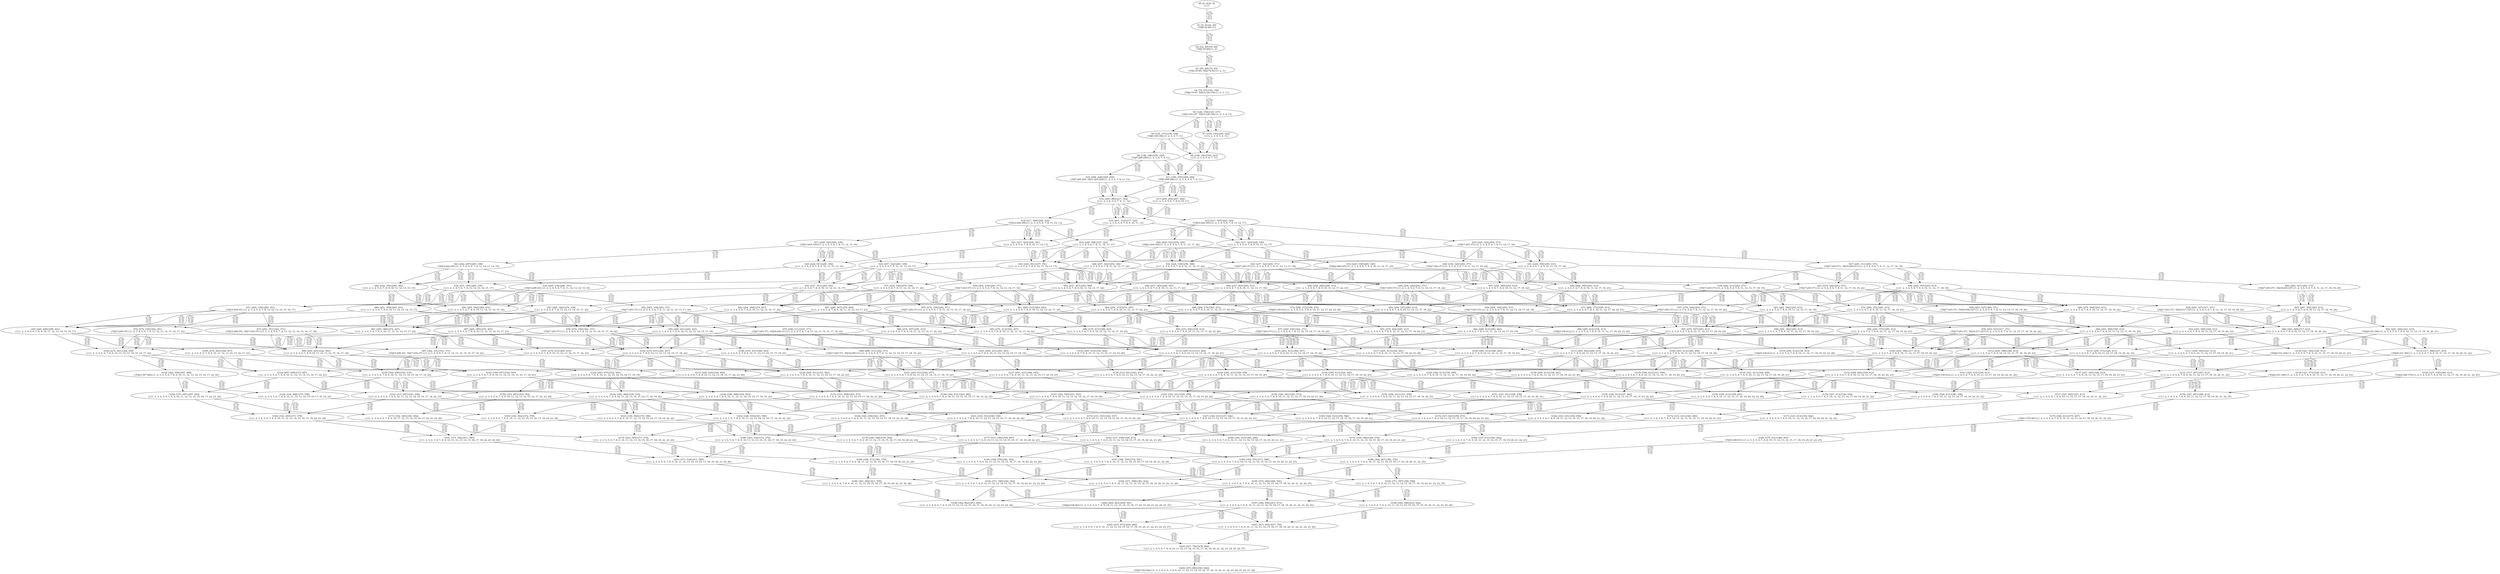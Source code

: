 digraph {
	S0[label="S0: [0, 0] [0, 0] \n{}{}"];
	S1[label="S1: [0, 0] [32, 40] \n{T0J0:32-40}{1}"];
	S2[label="S2: [32, 40] [55, 69] \n{T0J1:55-69}{1, 2}"];
	S3[label="S3: [55, 69] [74, 93] \n{T0J1:55-69, T0J2:74-93}{1, 2, 3}"];
	S4[label="S4: [74, 93] [124, 156] \n{T0J2:74-93, T0J10:124-156}{1, 2, 3, 11}"];
	S5[label="S5: [124, 156] [125, 157] \n{T0J3:125-157, T0J10:124-156}{1, 2, 3, 4, 11}"];
	S6[label="S6: [125, 157] [148, 186] \n{T0J6:148-186}{1, 2, 3, 4, 7, 11}"];
	S7[label="S7: [125, 156] [160, 222] \n{}{1, 2, 3, 4, 5, 6, 11}"];
	S8[label="S8: [148, 186] [200, 250] \n{T0J7:200-250}{1, 2, 3, 4, 7, 8, 11}"];
	S9[label="S9: [148, 186] [160, 223] \n{}{1, 2, 3, 4, 5, 6, 7, 11}"];
	S10[label="S10: [200, 228] [205, 250] \n{T0J7:200-250, T0J11:205-228}{1, 2, 3, 4, 7, 8, 11, 12}"];
	S11[label="S11: [160, 250] [200, 280] \n{T0J7:200-280}{1, 2, 3, 4, 5, 6, 7, 8, 11}"];
	S12[label="S12: [200, 280] [217, 322] \n{}{1, 2, 3, 4, 5, 6, 7, 8, 11, 12}"];
	S13[label="S13: [200, 250] [207, 282] \n{}{1, 2, 3, 4, 5, 6, 7, 8, 9, 10, 11}"];
	S14[label="S14: [217, 308] [228, 322] \n{T0J12:228-308}{1, 2, 3, 4, 5, 6, 7, 8, 11, 12, 13}"];
	S15[label="S15: [217, 305] [220, 322] \n{T0J16:220-305}{1, 2, 3, 4, 5, 6, 7, 8, 11, 12, 17}"];
	S16[label="S16: [207, 312] [217, 322] \n{}{1, 2, 3, 4, 5, 6, 7, 8, 9, 10, 11, 12}"];
	S17[label="S17: [228, 322] [265, 339] \n{T0J13:265-339}{1, 2, 3, 4, 5, 6, 7, 8, 11, 12, 13, 14}"];
	S18[label="S18: [220, 308] [237, 322] \n{}{1, 2, 3, 4, 5, 6, 7, 8, 11, 12, 13, 17}"];
	S19[label="S19: [220, 322] [293, 371] \n{T0J17:293-371}{1, 2, 3, 4, 5, 6, 7, 8, 11, 12, 17, 18}"];
	S20[label="S20: [220, 322] [254, 326] \n{T0J21:254-326}{1, 2, 3, 4, 5, 6, 7, 8, 11, 12, 17, 22}"];
	S21[label="S21: [217, 322] [228, 341] \n{}{1, 2, 3, 4, 5, 6, 7, 8, 9, 10, 11, 12, 13}"];
	S22[label="S22: [217, 322] [224, 338] \n{}{1, 2, 3, 4, 5, 6, 7, 8, 9, 10, 11, 12, 17}"];
	S23[label="S23: [242, 297] [265, 339] \n{T0J14:242-297}{1, 2, 3, 4, 5, 6, 7, 8, 11, 12, 13, 14, 15}"];
	S24[label="S24: [237, 322] [265, 339] \n{}{1, 2, 3, 4, 5, 6, 7, 8, 11, 12, 13, 14, 17}"];
	S25[label="S25: [237, 322] [293, 371] \n{T0J17:293-371}{1, 2, 3, 4, 5, 6, 7, 8, 11, 12, 13, 17, 18}"];
	S26[label="S26: [237, 322] [254, 326] \n{}{1, 2, 3, 4, 5, 6, 7, 8, 11, 12, 13, 17, 22}"];
	S27[label="S27: [245, 311] [293, 371] \n{T0J17:293-371, T0J18:245-311}{1, 2, 3, 4, 5, 6, 7, 8, 11, 12, 17, 18, 19}"];
	S28[label="S28: [254, 326] [293, 371] \n{T0J17:293-371}{1, 2, 3, 4, 5, 6, 7, 8, 11, 12, 17, 18, 22}"];
	S29[label="S29: [228, 341] [265, 382] \n{}{1, 2, 3, 4, 5, 6, 7, 8, 9, 10, 11, 12, 13, 14}"];
	S30[label="S30: [224, 341] [237, 351] \n{}{1, 2, 3, 4, 5, 6, 7, 8, 9, 10, 11, 12, 13, 17}"];
	S31[label="S31: [224, 354] [293, 413] \n{}{1, 2, 3, 4, 5, 6, 7, 8, 9, 10, 11, 12, 17, 18}"];
	S32[label="S32: [224, 338] [254, 368] \n{}{1, 2, 3, 4, 5, 6, 7, 8, 9, 10, 11, 12, 17, 22}"];
	S33[label="S33: [225, 338] [266, 345] \n{T0J22:266-345}{1, 2, 3, 4, 5, 6, 7, 8, 9, 10, 11, 12, 17, 23}"];
	S34[label="S34: [265, 339] [299, 351] \n{T0J15:299-351}{1, 2, 3, 4, 5, 6, 7, 8, 11, 12, 13, 14, 15, 16}"];
	S35[label="S35: [251, 305] [265, 339] \n{}{1, 2, 3, 4, 5, 6, 7, 8, 11, 12, 13, 14, 15, 17}"];
	S36[label="S36: [265, 339] [293, 371] \n{T0J17:293-371}{1, 2, 3, 4, 5, 6, 7, 8, 11, 12, 13, 14, 17, 18}"];
	S37[label="S37: [254, 326] [274, 339] \n{}{1, 2, 3, 4, 5, 6, 7, 8, 11, 12, 13, 14, 17, 22}"];
	S38[label="S38: [262, 311] [293, 371] \n{T0J17:293-371}{1, 2, 3, 4, 5, 6, 7, 8, 11, 12, 13, 17, 18, 19}"];
	S39[label="S39: [254, 326] [293, 371] \n{T0J17:293-371}{1, 2, 3, 4, 5, 6, 7, 8, 11, 12, 13, 17, 18, 22}"];
	S40[label="S40: [283, 327] [293, 371] \n{T0J17:293-371, T0J19:283-327}{1, 2, 3, 4, 5, 6, 7, 8, 11, 12, 17, 18, 19, 20}"];
	S41[label="S41: [279, 326] [293, 371] \n{T0J17:293-371}{1, 2, 3, 4, 5, 6, 7, 8, 11, 12, 17, 18, 19, 22}"];
	S42[label="S42: [242, 359] [265, 382] \n{}{1, 2, 3, 4, 5, 6, 7, 8, 9, 10, 11, 12, 13, 14, 15}"];
	S43[label="S43: [237, 351] [265, 401] \n{}{1, 2, 3, 4, 5, 6, 7, 8, 9, 10, 11, 12, 13, 14, 17}"];
	S44[label="S44: [237, 383] [293, 413] \n{}{1, 2, 3, 4, 5, 6, 7, 8, 9, 10, 11, 12, 13, 17, 18}"];
	S45[label="S45: [237, 367] [254, 368] \n{}{1, 2, 3, 4, 5, 6, 7, 8, 9, 10, 11, 12, 13, 17, 22}"];
	S46[label="S46: [249, 353] [293, 413] \n{}{1, 2, 3, 4, 5, 6, 7, 8, 9, 10, 11, 12, 17, 18, 19}"];
	S47[label="S47: [254, 368] [293, 413] \n{}{1, 2, 3, 4, 5, 6, 7, 8, 9, 10, 11, 12, 17, 18, 22}"];
	S48[label="S48: [237, 345] [266, 367] \n{}{1, 2, 3, 4, 5, 6, 7, 8, 9, 10, 11, 12, 13, 17, 23}"];
	S49[label="S49: [266, 345] [293, 413] \n{}{1, 2, 3, 4, 5, 6, 7, 8, 9, 10, 11, 12, 17, 18, 23}"];
	S50[label="S50: [254, 368] [266, 373] \n{}{1, 2, 3, 4, 5, 6, 7, 8, 9, 10, 11, 12, 17, 22, 23}"];
	S51[label="S51: [265, 339] [299, 351] \n{T0J15:299-351}{1, 2, 3, 4, 5, 6, 7, 8, 11, 12, 13, 14, 15, 16, 17}"];
	S52[label="S52: [265, 339] [293, 371] \n{T0J17:293-371}{1, 2, 3, 4, 5, 6, 7, 8, 11, 12, 13, 14, 15, 17, 18}"];
	S53[label="S53: [265, 326] [274, 339] \n{}{1, 2, 3, 4, 5, 6, 7, 8, 11, 12, 13, 14, 15, 17, 22}"];
	S54[label="S54: [290, 339] [293, 371] \n{T0J17:293-371}{1, 2, 3, 4, 5, 6, 7, 8, 11, 12, 13, 14, 17, 18, 19}"];
	S55[label="S55: [274, 339] [302, 371] \n{T0J17:293-371}{1, 2, 3, 4, 5, 6, 7, 8, 11, 12, 13, 14, 17, 18, 22}"];
	S56[label="S56: [293, 327] [300, 371] \n{T0J17:293-371, T0J19:300-327}{1, 2, 3, 4, 5, 6, 7, 8, 11, 12, 13, 17, 18, 19, 20}"];
	S57[label="S57: [279, 326] [293, 371] \n{T0J17:293-371}{1, 2, 3, 4, 5, 6, 7, 8, 11, 12, 13, 17, 18, 19, 22}"];
	S58[label="S58: [293, 327] [317, 371] \n{T0J17:293-371, T0J19:317-327}{1, 2, 3, 4, 5, 6, 7, 8, 11, 12, 17, 18, 19, 20, 22}"];
	S59[label="S59: [265, 382] [299, 431] \n{}{1, 2, 3, 4, 5, 6, 7, 8, 9, 10, 11, 12, 13, 14, 15, 16}"];
	S60[label="S60: [251, 369] [265, 401] \n{}{1, 2, 3, 4, 5, 6, 7, 8, 9, 10, 11, 12, 13, 14, 15, 17}"];
	S61[label="S61: [265, 413] [293, 443] \n{}{1, 2, 3, 4, 5, 6, 7, 8, 9, 10, 11, 12, 13, 14, 17, 18}"];
	S62[label="S62: [254, 368] [274, 427] \n{}{1, 2, 3, 4, 5, 6, 7, 8, 9, 10, 11, 12, 13, 14, 17, 22}"];
	S63[label="S63: [262, 382] [293, 413] \n{}{1, 2, 3, 4, 5, 6, 7, 8, 9, 10, 11, 12, 13, 17, 18, 19}"];
	S64[label="S64: [254, 397] [293, 413] \n{}{1, 2, 3, 4, 5, 6, 7, 8, 9, 10, 11, 12, 13, 17, 18, 22}"];
	S65[label="S65: [287, 369] [293, 413] \n{}{1, 2, 3, 4, 5, 6, 7, 8, 9, 10, 11, 12, 17, 18, 19, 20}"];
	S66[label="S66: [279, 368] [293, 413] \n{}{1, 2, 3, 4, 5, 6, 7, 8, 9, 10, 11, 12, 17, 18, 19, 22}"];
	S67[label="S67: [265, 367] [278, 405] \n{}{1, 2, 3, 4, 5, 6, 7, 8, 9, 10, 11, 12, 13, 14, 17, 23}"];
	S68[label="S68: [266, 374] [293, 413] \n{}{1, 2, 3, 4, 5, 6, 7, 8, 9, 10, 11, 12, 13, 17, 18, 23}"];
	S69[label="S69: [254, 373] [274, 397] \n{}{1, 2, 3, 4, 5, 6, 7, 8, 9, 10, 11, 12, 13, 17, 22, 23}"];
	S70[label="S70: [290, 353] [293, 413] \n{}{1, 2, 3, 4, 5, 6, 7, 8, 9, 10, 11, 12, 17, 18, 19, 23}"];
	S71[label="S71: [266, 373] [295, 413] \n{}{1, 2, 3, 4, 5, 6, 7, 8, 9, 10, 11, 12, 17, 18, 22, 23}"];
	S72[label="S72: [266, 373] [338, 412] \n{T0J25:338-412}{1, 2, 3, 4, 5, 6, 7, 8, 9, 10, 11, 12, 17, 22, 23, 26}"];
	S73[label="S73: [293, 351] [322, 371] \n{T0J15:299-351, T0J17:293-371}{1, 2, 3, 4, 5, 6, 7, 8, 11, 12, 13, 14, 15, 16, 17, 18}"];
	S74[label="S74: [274, 339] [302, 351] \n{T0J15:299-351}{1, 2, 3, 4, 5, 6, 7, 8, 11, 12, 13, 14, 15, 16, 17, 22}"];
	S75[label="S75: [290, 311] [293, 371] \n{T0J17:293-371, T0J18:290-311}{1, 2, 3, 4, 5, 6, 7, 8, 11, 12, 13, 14, 15, 17, 18, 19}"];
	S76[label="S76: [274, 339] [302, 371] \n{T0J17:293-371}{1, 2, 3, 4, 5, 6, 7, 8, 11, 12, 13, 14, 15, 17, 18, 22}"];
	S77[label="S77: [293, 339] [302, 371] \n{T0J17:293-371}{1, 2, 3, 4, 5, 6, 7, 8, 11, 12, 13, 14, 17, 18, 19, 22}"];
	S78[label="S78: [293, 327] [317, 371] \n{T0J17:293-371, T0J19:317-327}{1, 2, 3, 4, 5, 6, 7, 8, 11, 12, 13, 17, 18, 19, 20, 22}"];
	S79[label="S79: [265, 408] [299, 441] \n{}{1, 2, 3, 4, 5, 6, 7, 8, 9, 10, 11, 12, 13, 14, 15, 16, 17}"];
	S80[label="S80: [265, 431] [293, 443] \n{}{1, 2, 3, 4, 5, 6, 7, 8, 9, 10, 11, 12, 13, 14, 15, 17, 18}"];
	S81[label="S81: [265, 386] [274, 427] \n{}{1, 2, 3, 4, 5, 6, 7, 8, 9, 10, 11, 12, 13, 14, 15, 17, 22}"];
	S82[label="S82: [290, 413] [293, 443] \n{}{1, 2, 3, 4, 5, 6, 7, 8, 9, 10, 11, 12, 13, 14, 17, 18, 19}"];
	S83[label="S83: [274, 413] [302, 457] \n{}{1, 2, 3, 4, 5, 6, 7, 8, 9, 10, 11, 12, 13, 14, 17, 18, 22}"];
	S84[label="S84: [293, 398] [300, 413] \n{}{1, 2, 3, 4, 5, 6, 7, 8, 9, 10, 11, 12, 13, 17, 18, 19, 20}"];
	S85[label="S85: [279, 397] [293, 413] \n{}{1, 2, 3, 4, 5, 6, 7, 8, 9, 10, 11, 12, 13, 17, 18, 19, 22}"];
	S86[label="S86: [293, 369] [317, 413] \n{}{1, 2, 3, 4, 5, 6, 7, 8, 9, 10, 11, 12, 17, 18, 19, 20, 22}"];
	S87[label="S87: [265, 385] [279, 405] \n{}{1, 2, 3, 4, 5, 6, 7, 8, 9, 10, 11, 12, 13, 14, 15, 17, 23}"];
	S88[label="S88: [278, 413] [306, 443] \n{}{1, 2, 3, 4, 5, 6, 7, 8, 9, 10, 11, 12, 13, 14, 17, 18, 23}"];
	S89[label="S89: [274, 397] [295, 433] \n{}{1, 2, 3, 4, 5, 6, 7, 8, 9, 10, 11, 12, 13, 14, 17, 22, 23}"];
	S90[label="S90: [291, 382] [293, 413] \n{}{1, 2, 3, 4, 5, 6, 7, 8, 9, 10, 11, 12, 13, 17, 18, 19, 23}"];
	S91[label="S91: [274, 402] [295, 413] \n{}{1, 2, 3, 4, 5, 6, 7, 8, 9, 10, 11, 12, 13, 17, 18, 22, 23}"];
	S92[label="S92: [293, 364] [321, 413] \n{T0J20:321-364}{1, 2, 3, 4, 5, 6, 7, 8, 9, 10, 11, 12, 17, 18, 19, 20, 21}"];
	S93[label="S93: [293, 369] [328, 413] \n{}{1, 2, 3, 4, 5, 6, 7, 8, 9, 10, 11, 12, 17, 18, 19, 20, 23}"];
	S94[label="S94: [291, 373] [295, 413] \n{}{1, 2, 3, 4, 5, 6, 7, 8, 9, 10, 11, 12, 17, 18, 19, 22, 23}"];
	S95[label="S95: [274, 402] [338, 412] \n{}{1, 2, 3, 4, 5, 6, 7, 8, 9, 10, 11, 12, 13, 17, 22, 23, 26}"];
	S96[label="S96: [295, 412] [338, 413] \n{T0J25:338-412}{1, 2, 3, 4, 5, 6, 7, 8, 9, 10, 11, 12, 17, 18, 22, 23, 26}"];
	S97[label="S97: [302, 351] [331, 371] \n{T0J15:299-351, T0J17:293-371}{1, 2, 3, 4, 5, 6, 7, 8, 11, 12, 13, 14, 15, 16, 17, 18, 22}"];
	S98[label="S98: [299, 311] [302, 371] \n{T0J17:293-371, T0J18:299-311}{1, 2, 3, 4, 5, 6, 7, 8, 11, 12, 13, 14, 15, 17, 18, 19, 22}"];
	S99[label="S99: [293, 443] [322, 503] \n{}{1, 2, 3, 4, 5, 6, 7, 8, 9, 10, 11, 12, 13, 14, 15, 16, 17, 18}"];
	S100[label="S100: [274, 441] [302, 458] \n{}{1, 2, 3, 4, 5, 6, 7, 8, 9, 10, 11, 12, 13, 14, 15, 16, 17, 22}"];
	S101[label="S101: [290, 431] [293, 443] \n{}{1, 2, 3, 4, 5, 6, 7, 8, 9, 10, 11, 12, 13, 14, 15, 17, 18, 19}"];
	S102[label="S102: [274, 431] [302, 457] \n{}{1, 2, 3, 4, 5, 6, 7, 8, 9, 10, 11, 12, 13, 14, 15, 17, 18, 22}"];
	S103[label="S103: [293, 413] [302, 457] \n{}{1, 2, 3, 4, 5, 6, 7, 8, 9, 10, 11, 12, 13, 14, 17, 18, 19, 22}"];
	S104[label="S104: [293, 398] [317, 413] \n{}{1, 2, 3, 4, 5, 6, 7, 8, 9, 10, 11, 12, 13, 17, 18, 19, 20, 22}"];
	S105[label="S105: [279, 405] [306, 457] \n{}{1, 2, 3, 4, 5, 6, 7, 8, 9, 10, 11, 12, 13, 14, 15, 16, 17, 23}"];
	S106[label="S106: [279, 431] [306, 443] \n{}{1, 2, 3, 4, 5, 6, 7, 8, 9, 10, 11, 12, 13, 14, 15, 17, 18, 23}"];
	S107[label="S107: [274, 415] [295, 433] \n{}{1, 2, 3, 4, 5, 6, 7, 8, 9, 10, 11, 12, 13, 14, 15, 17, 22, 23}"];
	S108[label="S108: [293, 413] [328, 458] \n{}{1, 2, 3, 4, 5, 6, 7, 8, 9, 10, 11, 12, 13, 14, 17, 18, 19, 20}"];
	S109[label="S109: [293, 413] [306, 443] \n{}{1, 2, 3, 4, 5, 6, 7, 8, 9, 10, 11, 12, 13, 14, 17, 18, 19, 23}"];
	S110[label="S110: [295, 413] [315, 462] \n{}{1, 2, 3, 4, 5, 6, 7, 8, 9, 10, 11, 12, 13, 14, 17, 18, 22, 23}"];
	S111[label="S111: [300, 393] [321, 413] \n{}{1, 2, 3, 4, 5, 6, 7, 8, 9, 10, 11, 12, 13, 17, 18, 19, 20, 21}"];
	S112[label="S112: [293, 398] [328, 413] \n{}{1, 2, 3, 4, 5, 6, 7, 8, 9, 10, 11, 12, 13, 17, 18, 19, 20, 23}"];
	S113[label="S113: [293, 402] [299, 413] \n{}{1, 2, 3, 4, 5, 6, 7, 8, 9, 10, 11, 12, 13, 17, 18, 19, 22, 23}"];
	S114[label="S114: [317, 368] [327, 413] \n{T0J20:321-364}{1, 2, 3, 4, 5, 6, 7, 8, 9, 10, 11, 12, 17, 18, 19, 20, 21, 22}"];
	S115[label="S115: [295, 373] [329, 413] \n{}{1, 2, 3, 4, 5, 6, 7, 8, 9, 10, 11, 12, 17, 18, 19, 20, 22, 23}"];
	S116[label="S116: [295, 412] [338, 462] \n{}{1, 2, 3, 4, 5, 6, 7, 8, 9, 10, 11, 12, 13, 14, 17, 22, 23, 26}"];
	S117[label="S117: [295, 413] [338, 441] \n{}{1, 2, 3, 4, 5, 6, 7, 8, 9, 10, 11, 12, 13, 17, 18, 22, 23, 26}"];
	S118[label="S118: [321, 364] [328, 413] \n{T0J20:321-364}{1, 2, 3, 4, 5, 6, 7, 8, 9, 10, 11, 12, 17, 18, 19, 20, 21, 23}"];
	S119[label="S119: [295, 412] [338, 413] \n{T0J25:338-412}{1, 2, 3, 4, 5, 6, 7, 8, 9, 10, 11, 12, 17, 18, 19, 22, 23, 26}"];
	S120[label="S120: [302, 458] [330, 533] \n{}{1, 2, 3, 4, 5, 6, 7, 8, 9, 10, 11, 12, 13, 14, 15, 16, 17, 18, 22}"];
	S121[label="S121: [293, 431] [302, 457] \n{}{1, 2, 3, 4, 5, 6, 7, 8, 9, 10, 11, 12, 13, 14, 15, 17, 18, 19, 22}"];
	S122[label="S122: [293, 475] [322, 503] \n{}{1, 2, 3, 4, 5, 6, 7, 8, 9, 10, 11, 12, 13, 14, 15, 16, 17, 18, 19}"];
	S123[label="S123: [306, 457] [334, 503] \n{}{1, 2, 3, 4, 5, 6, 7, 8, 9, 10, 11, 12, 13, 14, 15, 16, 17, 18, 23}"];
	S124[label="S124: [295, 458] [315, 487] \n{}{1, 2, 3, 4, 5, 6, 7, 8, 9, 10, 11, 12, 13, 14, 15, 16, 17, 22, 23}"];
	S125[label="S125: [302, 458] [367, 468] \n{T0J23:367-468}{1, 2, 3, 4, 5, 6, 7, 8, 9, 10, 11, 12, 13, 14, 15, 16, 17, 22, 24}"];
	S126[label="S126: [293, 431] [328, 458] \n{}{1, 2, 3, 4, 5, 6, 7, 8, 9, 10, 11, 12, 13, 14, 15, 17, 18, 19, 20}"];
	S127[label="S127: [293, 431] [306, 443] \n{}{1, 2, 3, 4, 5, 6, 7, 8, 9, 10, 11, 12, 13, 14, 15, 17, 18, 19, 23}"];
	S128[label="S128: [295, 431] [315, 462] \n{}{1, 2, 3, 4, 5, 6, 7, 8, 9, 10, 11, 12, 13, 14, 15, 17, 18, 22, 23}"];
	S129[label="S129: [302, 413] [330, 458] \n{}{1, 2, 3, 4, 5, 6, 7, 8, 9, 10, 11, 12, 13, 14, 17, 18, 19, 20, 22}"];
	S130[label="S130: [299, 413] [320, 462] \n{}{1, 2, 3, 4, 5, 6, 7, 8, 9, 10, 11, 12, 13, 14, 17, 18, 19, 22, 23}"];
	S131[label="S131: [317, 397] [327, 413] \n{}{1, 2, 3, 4, 5, 6, 7, 8, 9, 10, 11, 12, 13, 17, 18, 19, 20, 21, 22}"];
	S132[label="S132: [299, 402] [329, 413] \n{}{1, 2, 3, 4, 5, 6, 7, 8, 9, 10, 11, 12, 13, 17, 18, 19, 20, 22, 23}"];
	S133[label="S133: [295, 430] [338, 462] \n{}{1, 2, 3, 4, 5, 6, 7, 8, 9, 10, 11, 12, 13, 14, 15, 17, 22, 23, 26}"];
	S134[label="S134: [321, 413] [328, 458] \n{}{1, 2, 3, 4, 5, 6, 7, 8, 9, 10, 11, 12, 13, 14, 17, 18, 19, 20, 21}"];
	S135[label="S135: [306, 413] [331, 458] \n{}{1, 2, 3, 4, 5, 6, 7, 8, 9, 10, 11, 12, 13, 14, 17, 18, 19, 20, 23}"];
	S136[label="S136: [315, 441] [343, 473] \n{}{1, 2, 3, 4, 5, 6, 7, 8, 9, 10, 11, 12, 13, 14, 17, 18, 22, 23, 26}"];
	S137[label="S137: [327, 393] [328, 413] \n{}{1, 2, 3, 4, 5, 6, 7, 8, 9, 10, 11, 12, 13, 17, 18, 19, 20, 21, 23}"];
	S138[label="S138: [299, 413] [338, 441] \n{}{1, 2, 3, 4, 5, 6, 7, 8, 9, 10, 11, 12, 13, 17, 18, 19, 22, 23, 26}"];
	S139[label="S139: [327, 373] [329, 413] \n{T0J20:321-364}{1, 2, 3, 4, 5, 6, 7, 8, 9, 10, 11, 12, 17, 18, 19, 20, 21, 22, 23}"];
	S140[label="S140: [327, 378] [366, 413] \n{T0J24:366-378}{1, 2, 3, 4, 5, 6, 7, 8, 9, 10, 11, 12, 17, 18, 19, 20, 21, 22, 25}"];
	S141[label="S141: [329, 412] [338, 413] \n{T0J25:338-412}{1, 2, 3, 4, 5, 6, 7, 8, 9, 10, 11, 12, 17, 18, 19, 20, 22, 23, 26}"];
	S142[label="S142: [302, 490] [330, 533] \n{}{1, 2, 3, 4, 5, 6, 7, 8, 9, 10, 11, 12, 13, 14, 15, 16, 17, 18, 19, 22}"];
	S143[label="S143: [315, 487] [343, 550] \n{}{1, 2, 3, 4, 5, 6, 7, 8, 9, 10, 11, 12, 13, 14, 15, 16, 17, 18, 22, 23}"];
	S144[label="S144: [330, 468] [370, 550] \n{}{1, 2, 3, 4, 5, 6, 7, 8, 9, 10, 11, 12, 13, 14, 15, 16, 17, 18, 22, 24}"];
	S145[label="S145: [302, 431] [330, 458] \n{}{1, 2, 3, 4, 5, 6, 7, 8, 9, 10, 11, 12, 13, 14, 15, 17, 18, 19, 20, 22}"];
	S146[label="S146: [302, 431] [320, 462] \n{}{1, 2, 3, 4, 5, 6, 7, 8, 9, 10, 11, 12, 13, 14, 15, 17, 18, 19, 22, 23}"];
	S147[label="S147: [322, 503] [331, 523] \n{}{1, 2, 3, 4, 5, 6, 7, 8, 9, 10, 11, 12, 13, 14, 15, 16, 17, 18, 19, 20}"];
	S148[label="S148: [306, 489] [334, 503] \n{}{1, 2, 3, 4, 5, 6, 7, 8, 9, 10, 11, 12, 13, 14, 15, 16, 17, 18, 19, 23}"];
	S149[label="S149: [315, 487] [367, 493] \n{}{1, 2, 3, 4, 5, 6, 7, 8, 9, 10, 11, 12, 13, 14, 15, 16, 17, 22, 23, 24}"];
	S150[label="S150: [315, 487] [352, 502] \n{}{1, 2, 3, 4, 5, 6, 7, 8, 9, 10, 11, 12, 13, 14, 15, 16, 17, 22, 23, 26}"];
	S151[label="S151: [327, 431] [328, 458] \n{}{1, 2, 3, 4, 5, 6, 7, 8, 9, 10, 11, 12, 13, 14, 15, 17, 18, 19, 20, 21}"];
	S152[label="S152: [306, 431] [331, 458] \n{}{1, 2, 3, 4, 5, 6, 7, 8, 9, 10, 11, 12, 13, 14, 15, 17, 18, 19, 20, 23}"];
	S153[label="S153: [315, 459] [343, 473] \n{}{1, 2, 3, 4, 5, 6, 7, 8, 9, 10, 11, 12, 13, 14, 15, 17, 18, 22, 23, 26}"];
	S154[label="S154: [327, 413] [336, 458] \n{}{1, 2, 3, 4, 5, 6, 7, 8, 9, 10, 11, 12, 13, 14, 17, 18, 19, 20, 21, 22}"];
	S155[label="S155: [320, 413] [337, 462] \n{}{1, 2, 3, 4, 5, 6, 7, 8, 9, 10, 11, 12, 13, 14, 17, 18, 19, 20, 22, 23}"];
	S156[label="S156: [320, 441] [343, 473] \n{}{1, 2, 3, 4, 5, 6, 7, 8, 9, 10, 11, 12, 13, 14, 17, 18, 19, 22, 23, 26}"];
	S157[label="S157: [327, 402] [333, 413] \n{}{1, 2, 3, 4, 5, 6, 7, 8, 9, 10, 11, 12, 13, 17, 18, 19, 20, 21, 22, 23}"];
	S158[label="S158: [327, 407] [366, 413] \n{}{1, 2, 3, 4, 5, 6, 7, 8, 9, 10, 11, 12, 13, 17, 18, 19, 20, 21, 22, 25}"];
	S159[label="S159: [329, 413] [338, 441] \n{}{1, 2, 3, 4, 5, 6, 7, 8, 9, 10, 11, 12, 13, 17, 18, 19, 20, 22, 23, 26}"];
	S160[label="S160: [328, 413] [340, 458] \n{}{1, 2, 3, 4, 5, 6, 7, 8, 9, 10, 11, 12, 13, 14, 17, 18, 19, 20, 21, 23}"];
	S161[label="S161: [330, 533] [340, 538] \n{}{1, 2, 3, 4, 5, 6, 7, 8, 9, 10, 11, 12, 13, 14, 15, 16, 17, 18, 19, 20, 22}"];
	S162[label="S162: [320, 519] [343, 550] \n{}{1, 2, 3, 4, 5, 6, 7, 8, 9, 10, 11, 12, 13, 14, 15, 16, 17, 18, 19, 22, 23}"];
	S163[label="S163: [330, 500] [370, 550] \n{}{1, 2, 3, 4, 5, 6, 7, 8, 9, 10, 11, 12, 13, 14, 15, 16, 17, 18, 19, 22, 24}"];
	S164[label="S164: [343, 493] [371, 579] \n{}{1, 2, 3, 4, 5, 6, 7, 8, 9, 10, 11, 12, 13, 14, 15, 16, 17, 18, 22, 23, 24}"];
	S165[label="S165: [343, 502] [372, 579] \n{}{1, 2, 3, 4, 5, 6, 7, 8, 9, 10, 11, 12, 13, 14, 15, 16, 17, 18, 22, 23, 26}"];
	S166[label="S166: [330, 431] [336, 458] \n{}{1, 2, 3, 4, 5, 6, 7, 8, 9, 10, 11, 12, 13, 14, 15, 17, 18, 19, 20, 21, 22}"];
	S167[label="S167: [320, 431] [337, 462] \n{}{1, 2, 3, 4, 5, 6, 7, 8, 9, 10, 11, 12, 13, 14, 15, 17, 18, 19, 20, 22, 23}"];
	S168[label="S168: [320, 459] [343, 473] \n{}{1, 2, 3, 4, 5, 6, 7, 8, 9, 10, 11, 12, 13, 14, 15, 17, 18, 19, 22, 23, 26}"];
	S169[label="S169: [328, 523] [356, 546] \n{}{1, 2, 3, 4, 5, 6, 7, 8, 9, 10, 11, 12, 13, 14, 15, 16, 17, 18, 19, 20, 21}"];
	S170[label="S170: [331, 503] [344, 537] \n{}{1, 2, 3, 4, 5, 6, 7, 8, 9, 10, 11, 12, 13, 14, 15, 16, 17, 18, 19, 20, 23}"];
	S171[label="S171: [352, 493] [383, 502] \n{}{1, 2, 3, 4, 5, 6, 7, 8, 9, 10, 11, 12, 13, 14, 15, 16, 17, 22, 23, 24, 26}"];
	S172[label="S172: [331, 431] [340, 458] \n{}{1, 2, 3, 4, 5, 6, 7, 8, 9, 10, 11, 12, 13, 14, 15, 17, 18, 19, 20, 21, 23}"];
	S173[label="S173: [333, 413] [354, 462] \n{}{1, 2, 3, 4, 5, 6, 7, 8, 9, 10, 11, 12, 13, 14, 17, 18, 19, 20, 21, 22, 23}"];
	S174[label="S174: [337, 441] [358, 473] \n{}{1, 2, 3, 4, 5, 6, 7, 8, 9, 10, 11, 12, 13, 14, 17, 18, 19, 20, 22, 23, 26}"];
	S175[label="S175: [366, 413] [375, 467] \n{T0J13:375-467}{1, 2, 3, 4, 5, 6, 7, 8, 9, 10, 11, 12, 13, 14, 17, 18, 19, 20, 21, 22, 25}"];
	S176[label="S176: [336, 546] [364, 576] \n{}{1, 2, 3, 4, 5, 6, 7, 8, 9, 10, 11, 12, 13, 14, 15, 16, 17, 18, 19, 20, 21, 22}"];
	S177[label="S177: [337, 550] [358, 567] \n{}{1, 2, 3, 4, 5, 6, 7, 8, 9, 10, 11, 12, 13, 14, 15, 16, 17, 18, 19, 20, 22, 23}"];
	S178[label="S178: [340, 548] [370, 550] \n{}{1, 2, 3, 4, 5, 6, 7, 8, 9, 10, 11, 12, 13, 14, 15, 16, 17, 18, 19, 20, 22, 24}"];
	S179[label="S179: [343, 525] [371, 579] \n{}{1, 2, 3, 4, 5, 6, 7, 8, 9, 10, 11, 12, 13, 14, 15, 16, 17, 18, 19, 22, 23, 24}"];
	S180[label="S180: [343, 534] [372, 579] \n{}{1, 2, 3, 4, 5, 6, 7, 8, 9, 10, 11, 12, 13, 14, 15, 16, 17, 18, 19, 22, 23, 26}"];
	S181[label="S181: [371, 502] [411, 585] \n{}{1, 2, 3, 4, 5, 6, 7, 8, 9, 10, 11, 12, 13, 14, 15, 16, 17, 18, 22, 23, 24, 26}"];
	S182[label="S182: [337, 431] [354, 462] \n{}{1, 2, 3, 4, 5, 6, 7, 8, 9, 10, 11, 12, 13, 14, 15, 17, 18, 19, 20, 21, 22, 23}"];
	S183[label="S183: [337, 459] [358, 473] \n{}{1, 2, 3, 4, 5, 6, 7, 8, 9, 10, 11, 12, 13, 14, 15, 17, 18, 19, 20, 22, 23, 26}"];
	S184[label="S184: [340, 537] [365, 546] \n{}{1, 2, 3, 4, 5, 6, 7, 8, 9, 10, 11, 12, 13, 14, 15, 16, 17, 18, 19, 20, 21, 23}"];
	S185[label="S185: [375, 431] [380, 467] \n{T0J14:380-431}{1, 2, 3, 4, 5, 6, 7, 8, 9, 10, 11, 12, 13, 14, 15, 17, 18, 19, 20, 21, 22, 25}"];
	S186[label="S186: [354, 576] [371, 598] \n{}{1, 2, 3, 4, 5, 6, 7, 8, 9, 10, 11, 12, 13, 14, 15, 16, 17, 18, 19, 20, 21, 22, 23}"];
	S187[label="S187: [364, 550] [374, 591] \n{}{1, 2, 3, 4, 5, 6, 7, 8, 9, 10, 11, 12, 13, 14, 15, 16, 17, 18, 19, 20, 21, 22, 24}"];
	S188[label="S188: [364, 467] [381, 576] \n{}{1, 2, 3, 4, 5, 6, 7, 8, 9, 10, 11, 12, 13, 14, 15, 16, 17, 18, 19, 20, 21, 22, 25}"];
	S189[label="S189: [358, 573] [381, 579] \n{}{1, 2, 3, 4, 5, 6, 7, 8, 9, 10, 11, 12, 13, 14, 15, 16, 17, 18, 19, 20, 22, 23, 24}"];
	S190[label="S190: [358, 579] [381, 582] \n{}{1, 2, 3, 4, 5, 6, 7, 8, 9, 10, 11, 12, 13, 14, 15, 16, 17, 18, 19, 20, 22, 23, 26}"];
	S191[label="S191: [371, 534] [411, 585] \n{}{1, 2, 3, 4, 5, 6, 7, 8, 9, 10, 11, 12, 13, 14, 15, 16, 17, 18, 19, 22, 23, 24, 26}"];
	S192[label="S192: [371, 598] [392, 662] \n{}{1, 2, 3, 4, 5, 6, 7, 8, 9, 10, 11, 12, 13, 14, 15, 16, 17, 18, 19, 20, 21, 22, 23, 24}"];
	S193[label="S193: [371, 587] [399, 598] \n{}{1, 2, 3, 4, 5, 6, 7, 8, 9, 10, 11, 12, 13, 14, 15, 16, 17, 18, 19, 20, 21, 22, 23, 25}"];
	S194[label="S194: [371, 598] [392, 622] \n{}{1, 2, 3, 4, 5, 6, 7, 8, 9, 10, 11, 12, 13, 14, 15, 16, 17, 18, 19, 20, 21, 22, 23, 26}"];
	S195[label="S195: [374, 468] [409, 591] \n{}{1, 2, 3, 4, 5, 6, 7, 8, 9, 10, 11, 12, 13, 14, 15, 16, 17, 18, 19, 20, 21, 22, 24, 25}"];
	S196[label="S196: [381, 582] [411, 585] \n{}{1, 2, 3, 4, 5, 6, 7, 8, 9, 10, 11, 12, 13, 14, 15, 16, 17, 18, 19, 20, 22, 23, 24, 26}"];
	S197[label="S197: [392, 659] [415, 673] \n{}{1, 2, 3, 4, 5, 6, 7, 8, 9, 10, 11, 12, 13, 14, 15, 16, 17, 18, 19, 20, 21, 22, 23, 24, 25}"];
	S198[label="S198: [392, 662] [415, 693] \n{}{1, 2, 3, 4, 5, 6, 7, 8, 9, 10, 11, 12, 13, 14, 15, 16, 17, 18, 19, 20, 21, 22, 23, 24, 26}"];
	S199[label="S199: [392, 598] [416, 622] \n{}{1, 2, 3, 4, 5, 6, 7, 8, 9, 10, 11, 12, 13, 14, 15, 16, 17, 18, 19, 20, 21, 22, 23, 25, 26}"];
	S200[label="S200: [409, 463] [438, 591] \n{T0J26:438-463}{1, 2, 3, 4, 5, 6, 7, 8, 9, 10, 11, 12, 13, 14, 15, 16, 17, 18, 19, 20, 21, 22, 24, 25, 27}"];
	S201[label="S201: [415, 693] [437, 750] \n{}{1, 2, 3, 4, 5, 6, 7, 8, 9, 10, 11, 12, 13, 14, 15, 16, 17, 18, 19, 20, 21, 22, 23, 24, 25, 26}"];
	S202[label="S202: [415, 673] [450, 682] \n{}{1, 2, 3, 4, 5, 6, 7, 8, 9, 10, 11, 12, 13, 14, 15, 16, 17, 18, 19, 20, 21, 22, 23, 24, 25, 27}"];
	S203[label="S203: [437, 750] [479, 800] \n{}{1, 2, 3, 4, 5, 6, 7, 8, 9, 10, 11, 12, 13, 14, 15, 16, 17, 18, 19, 20, 21, 22, 23, 24, 25, 26, 27}"];
	S204[label="S204: [479, 800] [503, 882] \n{T0J27:503-882}{1, 2, 3, 4, 5, 6, 7, 8, 9, 10, 11, 12, 13, 14, 15, 16, 17, 18, 19, 20, 21, 22, 23, 24, 25, 26, 27, 28}"];
	S0 -> S1[label="T0 J0\nDL=7400\nES=0\nLS=0\nEF=32\nLF=40",fontsize=8];
	S1 -> S2[label="T0 J1\nDL=7400\nES=32\nLS=40\nEF=55\nLF=69",fontsize=8];
	S2 -> S3[label="T0 J2\nDL=7400\nES=32\nLS=40\nEF=74\nLF=93",fontsize=8];
	S3 -> S4[label="T0 J10\nDL=7400\nES=55\nLS=69\nEF=124\nLF=156",fontsize=8];
	S4 -> S5[label="T0 J3\nDL=7400\nES=74\nLS=93\nEF=125\nLF=157",fontsize=8];
	S5 -> S7[label="T0 J4\nDL=7400\nES=125\nLS=156\nEF=177\nLF=222",fontsize=8];
	S5 -> S7[label="T0 J5\nDL=7400\nES=125\nLS=156\nEF=160\nLF=200",fontsize=8];
	S5 -> S6[label="T0 J6\nDL=7400\nES=124\nLS=156\nEF=148\nLF=186",fontsize=8];
	S6 -> S9[label="T0 J4\nDL=7400\nES=125\nLS=157\nEF=177\nLF=223",fontsize=8];
	S6 -> S9[label="T0 J5\nDL=7400\nES=125\nLS=157\nEF=160\nLF=201",fontsize=8];
	S6 -> S8[label="T0 J7\nDL=7400\nES=125\nLS=156\nEF=200\nLF=250",fontsize=8];
	S7 -> S9[label="T0 J6\nDL=7400\nES=125\nLS=156\nEF=149\nLF=186",fontsize=8];
	S8 -> S11[label="T0 J4\nDL=7400\nES=148\nLS=186\nEF=200\nLF=252",fontsize=8];
	S8 -> S11[label="T0 J5\nDL=7400\nES=148\nLS=186\nEF=183\nLF=230",fontsize=8];
	S8 -> S10[label="T0 J11\nDL=7400\nES=148\nLS=156\nEF=205\nLF=228",fontsize=8];
	S9 -> S11[label="T0 J7\nDL=7400\nES=148\nLS=186\nEF=223\nLF=280",fontsize=8];
	S10 -> S12[label="T0 J4\nDL=7400\nES=200\nLS=228\nEF=252\nLF=294",fontsize=8];
	S10 -> S12[label="T0 J5\nDL=7400\nES=200\nLS=228\nEF=235\nLF=272",fontsize=8];
	S11 -> S13[label="T0 J8\nDL=7400\nES=200\nLS=250\nEF=207\nLF=259",fontsize=8];
	S11 -> S13[label="T0 J9\nDL=7400\nES=200\nLS=250\nEF=225\nLF=282",fontsize=8];
	S11 -> S12[label="T0 J11\nDL=7400\nES=160\nLS=250\nEF=217\nLF=322",fontsize=8];
	S12 -> S16[label="T0 J8\nDL=7400\nES=200\nLS=280\nEF=207\nLF=289",fontsize=8];
	S12 -> S16[label="T0 J9\nDL=7400\nES=200\nLS=280\nEF=225\nLF=312",fontsize=8];
	S12 -> S14[label="T0 J12\nDL=7400\nES=205\nLS=279\nEF=228\nLF=308",fontsize=8];
	S12 -> S15[label="T0 J16\nDL=7400\nES=200\nLS=279\nEF=220\nLF=305",fontsize=8];
	S13 -> S16[label="T0 J11\nDL=7400\nES=200\nLS=250\nEF=257\nLF=322",fontsize=8];
	S14 -> S21[label="T0 J8\nDL=7400\nES=217\nLS=308\nEF=224\nLF=317",fontsize=8];
	S14 -> S21[label="T0 J9\nDL=7400\nES=217\nLS=308\nEF=242\nLF=340",fontsize=8];
	S14 -> S17[label="T0 J13\nDL=7400\nES=217\nLS=279\nEF=265\nLF=339",fontsize=8];
	S14 -> S18[label="T0 J16\nDL=7400\nES=217\nLS=279\nEF=237\nLF=305",fontsize=8];
	S15 -> S22[label="T0 J8\nDL=7400\nES=217\nLS=305\nEF=224\nLF=314",fontsize=8];
	S15 -> S22[label="T0 J9\nDL=7400\nES=217\nLS=305\nEF=242\nLF=337",fontsize=8];
	S15 -> S18[label="T0 J12\nDL=7400\nES=217\nLS=279\nEF=240\nLF=308",fontsize=8];
	S15 -> S19[label="T0 J17\nDL=7400\nES=220\nLS=279\nEF=293\nLF=371",fontsize=8];
	S15 -> S20[label="T0 J21\nDL=7400\nES=217\nLS=279\nEF=254\nLF=326",fontsize=8];
	S16 -> S21[label="T0 J12\nDL=7400\nES=207\nLS=312\nEF=230\nLF=341",fontsize=8];
	S16 -> S22[label="T0 J16\nDL=7400\nES=207\nLS=312\nEF=227\nLF=338",fontsize=8];
	S17 -> S29[label="T0 J8\nDL=7400\nES=228\nLS=322\nEF=235\nLF=331",fontsize=8];
	S17 -> S29[label="T0 J9\nDL=7400\nES=228\nLS=322\nEF=253\nLF=354",fontsize=8];
	S17 -> S23[label="T0 J14\nDL=7400\nES=228\nLS=279\nEF=242\nLF=297",fontsize=8];
	S17 -> S24[label="T0 J16\nDL=7400\nES=228\nLS=279\nEF=248\nLF=305",fontsize=8];
	S18 -> S30[label="T0 J8\nDL=7400\nES=220\nLS=308\nEF=227\nLF=317",fontsize=8];
	S18 -> S30[label="T0 J9\nDL=7400\nES=220\nLS=308\nEF=245\nLF=340",fontsize=8];
	S18 -> S24[label="T0 J13\nDL=7400\nES=220\nLS=279\nEF=268\nLF=339",fontsize=8];
	S18 -> S25[label="T0 J17\nDL=7400\nES=220\nLS=279\nEF=293\nLF=371",fontsize=8];
	S18 -> S26[label="T0 J21\nDL=7400\nES=220\nLS=279\nEF=257\nLF=326",fontsize=8];
	S19 -> S31[label="T0 J8\nDL=7400\nES=220\nLS=322\nEF=227\nLF=331",fontsize=8];
	S19 -> S31[label="T0 J9\nDL=7400\nES=220\nLS=322\nEF=245\nLF=354",fontsize=8];
	S19 -> S25[label="T0 J12\nDL=7400\nES=220\nLS=279\nEF=243\nLF=308",fontsize=8];
	S19 -> S27[label="T0 J18\nDL=7400\nES=220\nLS=279\nEF=245\nLF=311",fontsize=8];
	S19 -> S28[label="T0 J21\nDL=7400\nES=220\nLS=279\nEF=257\nLF=326",fontsize=8];
	S20 -> S32[label="T0 J8\nDL=7400\nES=220\nLS=322\nEF=227\nLF=331",fontsize=8];
	S20 -> S32[label="T0 J9\nDL=7400\nES=220\nLS=322\nEF=245\nLF=354",fontsize=8];
	S20 -> S26[label="T0 J12\nDL=7400\nES=220\nLS=279\nEF=243\nLF=308",fontsize=8];
	S20 -> S28[label="T0 J17\nDL=7400\nES=220\nLS=279\nEF=293\nLF=371",fontsize=8];
	S21 -> S29[label="T0 J13\nDL=7400\nES=217\nLS=322\nEF=265\nLF=382",fontsize=8];
	S21 -> S30[label="T0 J16\nDL=7400\nES=217\nLS=321\nEF=237\nLF=347",fontsize=8];
	S22 -> S30[label="T0 J12\nDL=7400\nES=217\nLS=322\nEF=240\nLF=351",fontsize=8];
	S22 -> S31[label="T0 J17\nDL=7400\nES=220\nLS=321\nEF=293\nLF=413",fontsize=8];
	S22 -> S32[label="T0 J21\nDL=7400\nES=217\nLS=321\nEF=254\nLF=368",fontsize=8];
	S22 -> S33[label="T0 J22\nDL=7400\nES=225\nLS=293\nEF=266\nLF=345",fontsize=8];
	S23 -> S42[label="T0 J8\nDL=7400\nES=242\nLS=297\nEF=249\nLF=306",fontsize=8];
	S23 -> S42[label="T0 J9\nDL=7400\nES=242\nLS=297\nEF=267\nLF=329",fontsize=8];
	S23 -> S34[label="T0 J15\nDL=7400\nES=242\nLS=279\nEF=299\nLF=351",fontsize=8];
	S23 -> S35[label="T0 J16\nDL=7400\nES=242\nLS=279\nEF=262\nLF=305",fontsize=8];
	S24 -> S43[label="T0 J8\nDL=7400\nES=237\nLS=322\nEF=244\nLF=331",fontsize=8];
	S24 -> S43[label="T0 J9\nDL=7400\nES=237\nLS=322\nEF=262\nLF=354",fontsize=8];
	S24 -> S35[label="T0 J14\nDL=7400\nES=237\nLS=279\nEF=251\nLF=297",fontsize=8];
	S24 -> S36[label="T0 J17\nDL=7400\nES=237\nLS=279\nEF=310\nLF=371",fontsize=8];
	S24 -> S37[label="T0 J21\nDL=7400\nES=237\nLS=279\nEF=274\nLF=326",fontsize=8];
	S25 -> S44[label="T0 J8\nDL=7400\nES=237\nLS=322\nEF=244\nLF=331",fontsize=8];
	S25 -> S44[label="T0 J9\nDL=7400\nES=237\nLS=322\nEF=262\nLF=354",fontsize=8];
	S25 -> S36[label="T0 J13\nDL=7400\nES=237\nLS=279\nEF=285\nLF=339",fontsize=8];
	S25 -> S38[label="T0 J18\nDL=7400\nES=237\nLS=279\nEF=262\nLF=311",fontsize=8];
	S25 -> S39[label="T0 J21\nDL=7400\nES=237\nLS=279\nEF=274\nLF=326",fontsize=8];
	S26 -> S45[label="T0 J8\nDL=7400\nES=237\nLS=322\nEF=244\nLF=331",fontsize=8];
	S26 -> S45[label="T0 J9\nDL=7400\nES=237\nLS=322\nEF=262\nLF=354",fontsize=8];
	S26 -> S37[label="T0 J13\nDL=7400\nES=237\nLS=279\nEF=285\nLF=339",fontsize=8];
	S26 -> S39[label="T0 J17\nDL=7400\nES=237\nLS=279\nEF=310\nLF=371",fontsize=8];
	S27 -> S46[label="T0 J8\nDL=7400\nES=245\nLS=311\nEF=252\nLF=320",fontsize=8];
	S27 -> S46[label="T0 J9\nDL=7400\nES=245\nLS=311\nEF=270\nLF=343",fontsize=8];
	S27 -> S38[label="T0 J12\nDL=7400\nES=245\nLS=279\nEF=268\nLF=308",fontsize=8];
	S27 -> S40[label="T0 J19\nDL=7400\nES=245\nLS=279\nEF=283\nLF=327",fontsize=8];
	S27 -> S41[label="T0 J21\nDL=7400\nES=245\nLS=279\nEF=282\nLF=326",fontsize=8];
	S28 -> S47[label="T0 J8\nDL=7400\nES=254\nLS=326\nEF=261\nLF=335",fontsize=8];
	S28 -> S47[label="T0 J9\nDL=7400\nES=254\nLS=326\nEF=279\nLF=358",fontsize=8];
	S28 -> S39[label="T0 J12\nDL=7400\nES=254\nLS=279\nEF=277\nLF=308",fontsize=8];
	S28 -> S41[label="T0 J18\nDL=7400\nES=254\nLS=279\nEF=279\nLF=311",fontsize=8];
	S29 -> S42[label="T0 J14\nDL=7400\nES=228\nLS=341\nEF=242\nLF=359",fontsize=8];
	S29 -> S43[label="T0 J16\nDL=7400\nES=228\nLS=321\nEF=248\nLF=347",fontsize=8];
	S30 -> S43[label="T0 J13\nDL=7400\nES=224\nLS=341\nEF=272\nLF=401",fontsize=8];
	S30 -> S44[label="T0 J17\nDL=7400\nES=224\nLS=321\nEF=297\nLF=413",fontsize=8];
	S30 -> S45[label="T0 J21\nDL=7400\nES=224\nLS=321\nEF=261\nLF=368",fontsize=8];
	S30 -> S48[label="T0 J22\nDL=7400\nES=225\nLS=293\nEF=266\nLF=345",fontsize=8];
	S31 -> S44[label="T0 J12\nDL=7400\nES=224\nLS=354\nEF=247\nLF=383",fontsize=8];
	S31 -> S46[label="T0 J18\nDL=7400\nES=224\nLS=321\nEF=249\nLF=353",fontsize=8];
	S31 -> S47[label="T0 J21\nDL=7400\nES=224\nLS=321\nEF=261\nLF=368",fontsize=8];
	S31 -> S49[label="T0 J22\nDL=7400\nES=225\nLS=293\nEF=266\nLF=345",fontsize=8];
	S32 -> S45[label="T0 J12\nDL=7400\nES=224\nLS=338\nEF=247\nLF=367",fontsize=8];
	S32 -> S47[label="T0 J17\nDL=7400\nES=224\nLS=321\nEF=297\nLF=413",fontsize=8];
	S32 -> S50[label="T0 J22\nDL=7400\nES=225\nLS=321\nEF=266\nLF=373",fontsize=8];
	S33 -> S48[label="T0 J12\nDL=7400\nES=225\nLS=338\nEF=248\nLF=367",fontsize=8];
	S33 -> S49[label="T0 J17\nDL=7400\nES=225\nLS=321\nEF=298\nLF=413",fontsize=8];
	S33 -> S50[label="T0 J21\nDL=7400\nES=225\nLS=321\nEF=262\nLF=368",fontsize=8];
	S34 -> S59[label="T0 J8\nDL=7400\nES=265\nLS=339\nEF=272\nLF=348",fontsize=8];
	S34 -> S59[label="T0 J9\nDL=7400\nES=265\nLS=339\nEF=290\nLF=371",fontsize=8];
	S34 -> S51[label="T0 J16\nDL=7400\nES=265\nLS=279\nEF=285\nLF=305",fontsize=8];
	S35 -> S60[label="T0 J8\nDL=7400\nES=251\nLS=305\nEF=258\nLF=314",fontsize=8];
	S35 -> S60[label="T0 J9\nDL=7400\nES=251\nLS=305\nEF=276\nLF=337",fontsize=8];
	S35 -> S51[label="T0 J15\nDL=7400\nES=251\nLS=279\nEF=308\nLF=351",fontsize=8];
	S35 -> S52[label="T0 J17\nDL=7400\nES=251\nLS=279\nEF=324\nLF=371",fontsize=8];
	S35 -> S53[label="T0 J21\nDL=7400\nES=251\nLS=279\nEF=288\nLF=326",fontsize=8];
	S36 -> S61[label="T0 J8\nDL=7400\nES=265\nLS=339\nEF=272\nLF=348",fontsize=8];
	S36 -> S61[label="T0 J9\nDL=7400\nES=265\nLS=339\nEF=290\nLF=371",fontsize=8];
	S36 -> S52[label="T0 J14\nDL=7400\nES=265\nLS=279\nEF=279\nLF=297",fontsize=8];
	S36 -> S54[label="T0 J18\nDL=7400\nES=265\nLS=279\nEF=290\nLF=311",fontsize=8];
	S36 -> S55[label="T0 J21\nDL=7400\nES=265\nLS=279\nEF=302\nLF=326",fontsize=8];
	S37 -> S62[label="T0 J8\nDL=7400\nES=254\nLS=326\nEF=261\nLF=335",fontsize=8];
	S37 -> S62[label="T0 J9\nDL=7400\nES=254\nLS=326\nEF=279\nLF=358",fontsize=8];
	S37 -> S53[label="T0 J14\nDL=7400\nES=254\nLS=279\nEF=268\nLF=297",fontsize=8];
	S37 -> S55[label="T0 J17\nDL=7400\nES=254\nLS=279\nEF=327\nLF=371",fontsize=8];
	S38 -> S63[label="T0 J8\nDL=7400\nES=262\nLS=311\nEF=269\nLF=320",fontsize=8];
	S38 -> S63[label="T0 J9\nDL=7400\nES=262\nLS=311\nEF=287\nLF=343",fontsize=8];
	S38 -> S54[label="T0 J13\nDL=7400\nES=262\nLS=279\nEF=310\nLF=339",fontsize=8];
	S38 -> S56[label="T0 J19\nDL=7400\nES=262\nLS=279\nEF=300\nLF=327",fontsize=8];
	S38 -> S57[label="T0 J21\nDL=7400\nES=262\nLS=279\nEF=299\nLF=326",fontsize=8];
	S39 -> S64[label="T0 J8\nDL=7400\nES=254\nLS=326\nEF=261\nLF=335",fontsize=8];
	S39 -> S64[label="T0 J9\nDL=7400\nES=254\nLS=326\nEF=279\nLF=358",fontsize=8];
	S39 -> S55[label="T0 J13\nDL=7400\nES=254\nLS=279\nEF=302\nLF=339",fontsize=8];
	S39 -> S57[label="T0 J18\nDL=7400\nES=254\nLS=279\nEF=279\nLF=311",fontsize=8];
	S40 -> S65[label="T0 J8\nDL=7400\nES=283\nLS=327\nEF=290\nLF=336",fontsize=8];
	S40 -> S65[label="T0 J9\nDL=7400\nES=283\nLS=327\nEF=308\nLF=359",fontsize=8];
	S41 -> S66[label="T0 J8\nDL=7400\nES=279\nLS=326\nEF=286\nLF=335",fontsize=8];
	S41 -> S66[label="T0 J9\nDL=7400\nES=279\nLS=326\nEF=304\nLF=358",fontsize=8];
	S41 -> S57[label="T0 J12\nDL=7400\nES=279\nLS=279\nEF=302\nLF=308",fontsize=8];
	S41 -> S58[label="T0 J19\nDL=7400\nES=279\nLS=279\nEF=317\nLF=327",fontsize=8];
	S42 -> S59[label="T0 J15\nDL=7400\nES=242\nLS=359\nEF=299\nLF=431",fontsize=8];
	S42 -> S60[label="T0 J16\nDL=7400\nES=242\nLS=321\nEF=262\nLF=347",fontsize=8];
	S43 -> S60[label="T0 J14\nDL=7400\nES=237\nLS=351\nEF=251\nLF=369",fontsize=8];
	S43 -> S61[label="T0 J17\nDL=7400\nES=237\nLS=321\nEF=310\nLF=413",fontsize=8];
	S43 -> S62[label="T0 J21\nDL=7400\nES=237\nLS=321\nEF=274\nLF=368",fontsize=8];
	S43 -> S67[label="T0 J22\nDL=7400\nES=237\nLS=293\nEF=278\nLF=345",fontsize=8];
	S44 -> S61[label="T0 J13\nDL=7400\nES=237\nLS=383\nEF=285\nLF=443",fontsize=8];
	S44 -> S63[label="T0 J18\nDL=7400\nES=237\nLS=321\nEF=262\nLF=353",fontsize=8];
	S44 -> S64[label="T0 J21\nDL=7400\nES=237\nLS=321\nEF=274\nLF=368",fontsize=8];
	S44 -> S68[label="T0 J22\nDL=7400\nES=237\nLS=293\nEF=278\nLF=345",fontsize=8];
	S45 -> S62[label="T0 J13\nDL=7400\nES=237\nLS=367\nEF=285\nLF=427",fontsize=8];
	S45 -> S64[label="T0 J17\nDL=7400\nES=237\nLS=321\nEF=310\nLF=413",fontsize=8];
	S45 -> S69[label="T0 J22\nDL=7400\nES=237\nLS=321\nEF=278\nLF=373",fontsize=8];
	S46 -> S63[label="T0 J12\nDL=7400\nES=249\nLS=353\nEF=272\nLF=382",fontsize=8];
	S46 -> S65[label="T0 J19\nDL=7400\nES=249\nLS=321\nEF=287\nLF=369",fontsize=8];
	S46 -> S66[label="T0 J21\nDL=7400\nES=249\nLS=321\nEF=286\nLF=368",fontsize=8];
	S46 -> S70[label="T0 J22\nDL=7400\nES=249\nLS=293\nEF=290\nLF=345",fontsize=8];
	S47 -> S64[label="T0 J12\nDL=7400\nES=254\nLS=368\nEF=277\nLF=397",fontsize=8];
	S47 -> S66[label="T0 J18\nDL=7400\nES=254\nLS=321\nEF=279\nLF=353",fontsize=8];
	S47 -> S71[label="T0 J22\nDL=7400\nES=254\nLS=321\nEF=295\nLF=373",fontsize=8];
	S48 -> S67[label="T0 J13\nDL=7400\nES=237\nLS=345\nEF=285\nLF=405",fontsize=8];
	S48 -> S68[label="T0 J17\nDL=7400\nES=237\nLS=321\nEF=310\nLF=413",fontsize=8];
	S48 -> S69[label="T0 J21\nDL=7400\nES=237\nLS=321\nEF=274\nLF=368",fontsize=8];
	S49 -> S68[label="T0 J12\nDL=7400\nES=266\nLS=345\nEF=289\nLF=374",fontsize=8];
	S49 -> S70[label="T0 J18\nDL=7400\nES=266\nLS=321\nEF=291\nLF=353",fontsize=8];
	S49 -> S71[label="T0 J21\nDL=7400\nES=266\nLS=321\nEF=303\nLF=368",fontsize=8];
	S50 -> S69[label="T0 J12\nDL=7400\nES=254\nLS=368\nEF=277\nLF=397",fontsize=8];
	S50 -> S71[label="T0 J17\nDL=7400\nES=254\nLS=321\nEF=327\nLF=413",fontsize=8];
	S50 -> S72[label="T0 J25\nDL=7400\nES=266\nLS=321\nEF=338\nLF=412",fontsize=8];
	S51 -> S79[label="T0 J8\nDL=7400\nES=265\nLS=339\nEF=272\nLF=348",fontsize=8];
	S51 -> S79[label="T0 J9\nDL=7400\nES=265\nLS=339\nEF=290\nLF=371",fontsize=8];
	S51 -> S73[label="T0 J17\nDL=7400\nES=265\nLS=279\nEF=338\nLF=371",fontsize=8];
	S51 -> S74[label="T0 J21\nDL=7400\nES=265\nLS=279\nEF=302\nLF=326",fontsize=8];
	S52 -> S80[label="T0 J8\nDL=7400\nES=265\nLS=339\nEF=272\nLF=348",fontsize=8];
	S52 -> S80[label="T0 J9\nDL=7400\nES=265\nLS=339\nEF=290\nLF=371",fontsize=8];
	S52 -> S73[label="T0 J15\nDL=7400\nES=265\nLS=279\nEF=322\nLF=351",fontsize=8];
	S52 -> S75[label="T0 J18\nDL=7400\nES=265\nLS=279\nEF=290\nLF=311",fontsize=8];
	S52 -> S76[label="T0 J21\nDL=7400\nES=265\nLS=279\nEF=302\nLF=326",fontsize=8];
	S53 -> S81[label="T0 J8\nDL=7400\nES=265\nLS=326\nEF=272\nLF=335",fontsize=8];
	S53 -> S81[label="T0 J9\nDL=7400\nES=265\nLS=326\nEF=290\nLF=358",fontsize=8];
	S53 -> S74[label="T0 J15\nDL=7400\nES=265\nLS=279\nEF=322\nLF=351",fontsize=8];
	S53 -> S76[label="T0 J17\nDL=7400\nES=265\nLS=279\nEF=338\nLF=371",fontsize=8];
	S54 -> S82[label="T0 J8\nDL=7400\nES=290\nLS=339\nEF=297\nLF=348",fontsize=8];
	S54 -> S82[label="T0 J9\nDL=7400\nES=290\nLS=339\nEF=315\nLF=371",fontsize=8];
	S55 -> S83[label="T0 J8\nDL=7400\nES=274\nLS=339\nEF=281\nLF=348",fontsize=8];
	S55 -> S83[label="T0 J9\nDL=7400\nES=274\nLS=339\nEF=299\nLF=371",fontsize=8];
	S55 -> S76[label="T0 J14\nDL=7400\nES=274\nLS=279\nEF=288\nLF=297",fontsize=8];
	S55 -> S77[label="T0 J18\nDL=7400\nES=274\nLS=279\nEF=299\nLF=311",fontsize=8];
	S56 -> S84[label="T0 J8\nDL=7400\nES=293\nLS=327\nEF=300\nLF=336",fontsize=8];
	S56 -> S84[label="T0 J9\nDL=7400\nES=293\nLS=327\nEF=318\nLF=359",fontsize=8];
	S57 -> S85[label="T0 J8\nDL=7400\nES=279\nLS=326\nEF=286\nLF=335",fontsize=8];
	S57 -> S85[label="T0 J9\nDL=7400\nES=279\nLS=326\nEF=304\nLF=358",fontsize=8];
	S57 -> S77[label="T0 J13\nDL=7400\nES=279\nLS=279\nEF=327\nLF=339",fontsize=8];
	S57 -> S78[label="T0 J19\nDL=7400\nES=279\nLS=279\nEF=317\nLF=327",fontsize=8];
	S58 -> S86[label="T0 J8\nDL=7400\nES=293\nLS=327\nEF=300\nLF=336",fontsize=8];
	S58 -> S86[label="T0 J9\nDL=7400\nES=293\nLS=327\nEF=318\nLF=359",fontsize=8];
	S59 -> S79[label="T0 J16\nDL=7400\nES=265\nLS=382\nEF=285\nLF=408",fontsize=8];
	S60 -> S79[label="T0 J15\nDL=7400\nES=251\nLS=369\nEF=308\nLF=441",fontsize=8];
	S60 -> S80[label="T0 J17\nDL=7400\nES=251\nLS=321\nEF=324\nLF=413",fontsize=8];
	S60 -> S81[label="T0 J21\nDL=7400\nES=251\nLS=321\nEF=288\nLF=368",fontsize=8];
	S60 -> S87[label="T0 J22\nDL=7400\nES=251\nLS=293\nEF=292\nLF=345",fontsize=8];
	S61 -> S80[label="T0 J14\nDL=7400\nES=265\nLS=413\nEF=279\nLF=431",fontsize=8];
	S61 -> S82[label="T0 J18\nDL=7400\nES=265\nLS=321\nEF=290\nLF=353",fontsize=8];
	S61 -> S83[label="T0 J21\nDL=7400\nES=265\nLS=321\nEF=302\nLF=368",fontsize=8];
	S61 -> S88[label="T0 J22\nDL=7400\nES=265\nLS=293\nEF=306\nLF=345",fontsize=8];
	S62 -> S81[label="T0 J14\nDL=7400\nES=254\nLS=368\nEF=268\nLF=386",fontsize=8];
	S62 -> S83[label="T0 J17\nDL=7400\nES=254\nLS=321\nEF=327\nLF=413",fontsize=8];
	S62 -> S89[label="T0 J22\nDL=7400\nES=254\nLS=321\nEF=295\nLF=373",fontsize=8];
	S63 -> S82[label="T0 J13\nDL=7400\nES=262\nLS=382\nEF=310\nLF=442",fontsize=8];
	S63 -> S84[label="T0 J19\nDL=7400\nES=262\nLS=321\nEF=300\nLF=369",fontsize=8];
	S63 -> S85[label="T0 J21\nDL=7400\nES=262\nLS=321\nEF=299\nLF=368",fontsize=8];
	S63 -> S90[label="T0 J22\nDL=7400\nES=262\nLS=293\nEF=303\nLF=345",fontsize=8];
	S64 -> S83[label="T0 J13\nDL=7400\nES=254\nLS=397\nEF=302\nLF=457",fontsize=8];
	S64 -> S85[label="T0 J18\nDL=7400\nES=254\nLS=321\nEF=279\nLF=353",fontsize=8];
	S64 -> S91[label="T0 J22\nDL=7400\nES=254\nLS=321\nEF=295\nLF=373",fontsize=8];
	S65 -> S84[label="T0 J12\nDL=7400\nES=287\nLS=369\nEF=310\nLF=398",fontsize=8];
	S65 -> S92[label="T0 J20\nDL=7400\nES=287\nLS=321\nEF=321\nLF=364",fontsize=8];
	S65 -> S86[label="T0 J21\nDL=7400\nES=287\nLS=321\nEF=324\nLF=368",fontsize=8];
	S65 -> S93[label="T0 J22\nDL=7400\nES=287\nLS=293\nEF=328\nLF=345",fontsize=8];
	S66 -> S85[label="T0 J12\nDL=7400\nES=279\nLS=368\nEF=302\nLF=397",fontsize=8];
	S66 -> S86[label="T0 J19\nDL=7400\nES=279\nLS=321\nEF=317\nLF=369",fontsize=8];
	S66 -> S94[label="T0 J22\nDL=7400\nES=279\nLS=321\nEF=320\nLF=373",fontsize=8];
	S67 -> S87[label="T0 J14\nDL=7400\nES=265\nLS=367\nEF=279\nLF=385",fontsize=8];
	S67 -> S88[label="T0 J17\nDL=7400\nES=265\nLS=321\nEF=338\nLF=413",fontsize=8];
	S67 -> S89[label="T0 J21\nDL=7400\nES=265\nLS=321\nEF=302\nLF=368",fontsize=8];
	S68 -> S88[label="T0 J13\nDL=7400\nES=266\nLS=374\nEF=314\nLF=434",fontsize=8];
	S68 -> S90[label="T0 J18\nDL=7400\nES=266\nLS=321\nEF=291\nLF=353",fontsize=8];
	S68 -> S91[label="T0 J21\nDL=7400\nES=266\nLS=321\nEF=303\nLF=368",fontsize=8];
	S69 -> S89[label="T0 J13\nDL=7400\nES=254\nLS=373\nEF=302\nLF=433",fontsize=8];
	S69 -> S91[label="T0 J17\nDL=7400\nES=254\nLS=321\nEF=327\nLF=413",fontsize=8];
	S69 -> S95[label="T0 J25\nDL=7400\nES=266\nLS=321\nEF=338\nLF=412",fontsize=8];
	S70 -> S90[label="T0 J12\nDL=7400\nES=290\nLS=353\nEF=313\nLF=382",fontsize=8];
	S70 -> S93[label="T0 J19\nDL=7400\nES=290\nLS=321\nEF=328\nLF=369",fontsize=8];
	S70 -> S94[label="T0 J21\nDL=7400\nES=290\nLS=321\nEF=327\nLF=368",fontsize=8];
	S71 -> S91[label="T0 J12\nDL=7400\nES=266\nLS=373\nEF=289\nLF=402",fontsize=8];
	S71 -> S94[label="T0 J18\nDL=7400\nES=266\nLS=321\nEF=291\nLF=353",fontsize=8];
	S71 -> S96[label="T0 J25\nDL=7400\nES=266\nLS=321\nEF=338\nLF=412",fontsize=8];
	S72 -> S95[label="T0 J12\nDL=7400\nES=266\nLS=373\nEF=289\nLF=402",fontsize=8];
	S72 -> S96[label="T0 J17\nDL=7400\nES=266\nLS=321\nEF=339\nLF=413",fontsize=8];
	S73 -> S99[label="T0 J8\nDL=7400\nES=293\nLS=351\nEF=300\nLF=360",fontsize=8];
	S73 -> S99[label="T0 J9\nDL=7400\nES=293\nLS=351\nEF=318\nLF=383",fontsize=8];
	S74 -> S100[label="T0 J8\nDL=7400\nES=274\nLS=339\nEF=281\nLF=348",fontsize=8];
	S74 -> S100[label="T0 J9\nDL=7400\nES=274\nLS=339\nEF=299\nLF=371",fontsize=8];
	S74 -> S97[label="T0 J17\nDL=7400\nES=274\nLS=279\nEF=347\nLF=371",fontsize=8];
	S75 -> S101[label="T0 J8\nDL=7400\nES=290\nLS=311\nEF=297\nLF=320",fontsize=8];
	S75 -> S101[label="T0 J9\nDL=7400\nES=290\nLS=311\nEF=315\nLF=343",fontsize=8];
	S76 -> S102[label="T0 J8\nDL=7400\nES=274\nLS=339\nEF=281\nLF=348",fontsize=8];
	S76 -> S102[label="T0 J9\nDL=7400\nES=274\nLS=339\nEF=299\nLF=371",fontsize=8];
	S76 -> S97[label="T0 J15\nDL=7400\nES=274\nLS=279\nEF=331\nLF=351",fontsize=8];
	S76 -> S98[label="T0 J18\nDL=7400\nES=274\nLS=279\nEF=299\nLF=311",fontsize=8];
	S77 -> S103[label="T0 J8\nDL=7400\nES=293\nLS=339\nEF=300\nLF=348",fontsize=8];
	S77 -> S103[label="T0 J9\nDL=7400\nES=293\nLS=339\nEF=318\nLF=371",fontsize=8];
	S78 -> S104[label="T0 J8\nDL=7400\nES=293\nLS=327\nEF=300\nLF=336",fontsize=8];
	S78 -> S104[label="T0 J9\nDL=7400\nES=293\nLS=327\nEF=318\nLF=359",fontsize=8];
	S79 -> S99[label="T0 J17\nDL=7400\nES=265\nLS=408\nEF=338\nLF=500",fontsize=8];
	S79 -> S100[label="T0 J21\nDL=7400\nES=265\nLS=407\nEF=302\nLF=454",fontsize=8];
	S79 -> S105[label="T0 J22\nDL=7400\nES=265\nLS=293\nEF=306\nLF=345",fontsize=8];
	S80 -> S99[label="T0 J15\nDL=7400\nES=265\nLS=431\nEF=322\nLF=503",fontsize=8];
	S80 -> S101[label="T0 J18\nDL=7400\nES=265\nLS=321\nEF=290\nLF=353",fontsize=8];
	S80 -> S102[label="T0 J21\nDL=7400\nES=265\nLS=321\nEF=302\nLF=368",fontsize=8];
	S80 -> S106[label="T0 J22\nDL=7400\nES=265\nLS=293\nEF=306\nLF=345",fontsize=8];
	S81 -> S100[label="T0 J15\nDL=7400\nES=265\nLS=386\nEF=322\nLF=458",fontsize=8];
	S81 -> S102[label="T0 J17\nDL=7400\nES=265\nLS=321\nEF=338\nLF=413",fontsize=8];
	S81 -> S107[label="T0 J22\nDL=7400\nES=265\nLS=321\nEF=306\nLF=373",fontsize=8];
	S82 -> S101[label="T0 J14\nDL=7400\nES=290\nLS=413\nEF=304\nLF=431",fontsize=8];
	S82 -> S108[label="T0 J19\nDL=7400\nES=290\nLS=321\nEF=328\nLF=369",fontsize=8];
	S82 -> S103[label="T0 J21\nDL=7400\nES=290\nLS=321\nEF=327\nLF=368",fontsize=8];
	S82 -> S109[label="T0 J22\nDL=7400\nES=290\nLS=293\nEF=331\nLF=345",fontsize=8];
	S83 -> S102[label="T0 J14\nDL=7400\nES=274\nLS=413\nEF=288\nLF=431",fontsize=8];
	S83 -> S103[label="T0 J18\nDL=7400\nES=274\nLS=321\nEF=299\nLF=353",fontsize=8];
	S83 -> S110[label="T0 J22\nDL=7400\nES=274\nLS=321\nEF=315\nLF=373",fontsize=8];
	S84 -> S108[label="T0 J13\nDL=7400\nES=293\nLS=398\nEF=341\nLF=458",fontsize=8];
	S84 -> S111[label="T0 J20\nDL=7400\nES=293\nLS=321\nEF=327\nLF=364",fontsize=8];
	S84 -> S104[label="T0 J21\nDL=7400\nES=293\nLS=321\nEF=330\nLF=368",fontsize=8];
	S84 -> S112[label="T0 J22\nDL=7400\nES=293\nLS=293\nEF=334\nLF=345",fontsize=8];
	S85 -> S103[label="T0 J13\nDL=7400\nES=279\nLS=397\nEF=327\nLF=457",fontsize=8];
	S85 -> S104[label="T0 J19\nDL=7400\nES=279\nLS=321\nEF=317\nLF=369",fontsize=8];
	S85 -> S113[label="T0 J22\nDL=7400\nES=279\nLS=321\nEF=320\nLF=373",fontsize=8];
	S86 -> S104[label="T0 J12\nDL=7400\nES=293\nLS=369\nEF=316\nLF=398",fontsize=8];
	S86 -> S114[label="T0 J20\nDL=7400\nES=293\nLS=321\nEF=327\nLF=364",fontsize=8];
	S86 -> S115[label="T0 J22\nDL=7400\nES=293\nLS=321\nEF=334\nLF=373",fontsize=8];
	S87 -> S105[label="T0 J15\nDL=7400\nES=265\nLS=385\nEF=322\nLF=457",fontsize=8];
	S87 -> S106[label="T0 J17\nDL=7400\nES=265\nLS=321\nEF=338\nLF=413",fontsize=8];
	S87 -> S107[label="T0 J21\nDL=7400\nES=265\nLS=321\nEF=302\nLF=368",fontsize=8];
	S88 -> S106[label="T0 J14\nDL=7400\nES=278\nLS=413\nEF=292\nLF=431",fontsize=8];
	S88 -> S109[label="T0 J18\nDL=7400\nES=278\nLS=321\nEF=303\nLF=353",fontsize=8];
	S88 -> S110[label="T0 J21\nDL=7400\nES=278\nLS=321\nEF=315\nLF=368",fontsize=8];
	S89 -> S107[label="T0 J14\nDL=7400\nES=274\nLS=397\nEF=288\nLF=415",fontsize=8];
	S89 -> S110[label="T0 J17\nDL=7400\nES=274\nLS=321\nEF=347\nLF=413",fontsize=8];
	S89 -> S116[label="T0 J25\nDL=7400\nES=274\nLS=321\nEF=346\nLF=412",fontsize=8];
	S90 -> S109[label="T0 J13\nDL=7400\nES=291\nLS=382\nEF=339\nLF=442",fontsize=8];
	S90 -> S112[label="T0 J19\nDL=7400\nES=291\nLS=321\nEF=329\nLF=369",fontsize=8];
	S90 -> S113[label="T0 J21\nDL=7400\nES=291\nLS=321\nEF=328\nLF=368",fontsize=8];
	S91 -> S110[label="T0 J13\nDL=7400\nES=274\nLS=402\nEF=322\nLF=462",fontsize=8];
	S91 -> S113[label="T0 J18\nDL=7400\nES=274\nLS=321\nEF=299\nLF=353",fontsize=8];
	S91 -> S117[label="T0 J25\nDL=7400\nES=274\nLS=321\nEF=346\nLF=412",fontsize=8];
	S92 -> S111[label="T0 J12\nDL=7400\nES=293\nLS=364\nEF=316\nLF=393",fontsize=8];
	S92 -> S114[label="T0 J21\nDL=7400\nES=293\nLS=321\nEF=330\nLF=368",fontsize=8];
	S92 -> S118[label="T0 J22\nDL=7400\nES=293\nLS=293\nEF=334\nLF=345",fontsize=8];
	S93 -> S112[label="T0 J12\nDL=7400\nES=293\nLS=369\nEF=316\nLF=398",fontsize=8];
	S93 -> S118[label="T0 J20\nDL=7400\nES=293\nLS=321\nEF=327\nLF=364",fontsize=8];
	S93 -> S115[label="T0 J21\nDL=7400\nES=293\nLS=321\nEF=330\nLF=368",fontsize=8];
	S94 -> S113[label="T0 J12\nDL=7400\nES=291\nLS=373\nEF=314\nLF=402",fontsize=8];
	S94 -> S115[label="T0 J19\nDL=7400\nES=291\nLS=321\nEF=329\nLF=369",fontsize=8];
	S94 -> S119[label="T0 J25\nDL=7400\nES=291\nLS=321\nEF=363\nLF=412",fontsize=8];
	S95 -> S116[label="T0 J13\nDL=7400\nES=274\nLS=402\nEF=322\nLF=462",fontsize=8];
	S95 -> S117[label="T0 J17\nDL=7400\nES=274\nLS=321\nEF=347\nLF=413",fontsize=8];
	S96 -> S117[label="T0 J12\nDL=7400\nES=295\nLS=412\nEF=318\nLF=441",fontsize=8];
	S96 -> S119[label="T0 J18\nDL=7400\nES=295\nLS=321\nEF=320\nLF=353",fontsize=8];
	S97 -> S120[label="T0 J8\nDL=7400\nES=302\nLS=351\nEF=309\nLF=360",fontsize=8];
	S97 -> S120[label="T0 J9\nDL=7400\nES=302\nLS=351\nEF=327\nLF=383",fontsize=8];
	S98 -> S121[label="T0 J8\nDL=7400\nES=299\nLS=311\nEF=306\nLF=320",fontsize=8];
	S98 -> S121[label="T0 J9\nDL=7400\nES=299\nLS=311\nEF=324\nLF=343",fontsize=8];
	S99 -> S122[label="T0 J18\nDL=7400\nES=293\nLS=443\nEF=318\nLF=475",fontsize=8];
	S99 -> S120[label="T0 J21\nDL=7400\nES=293\nLS=407\nEF=330\nLF=454",fontsize=8];
	S99 -> S123[label="T0 J22\nDL=7400\nES=293\nLS=293\nEF=334\nLF=345",fontsize=8];
	S100 -> S120[label="T0 J17\nDL=7400\nES=274\nLS=441\nEF=347\nLF=533",fontsize=8];
	S100 -> S124[label="T0 J22\nDL=7400\nES=274\nLS=407\nEF=315\nLF=459",fontsize=8];
	S100 -> S125[label="T0 J23\nDL=7400\nES=299\nLS=382\nEF=367\nLF=468",fontsize=8];
	S101 -> S122[label="T0 J15\nDL=7400\nES=290\nLS=431\nEF=347\nLF=503",fontsize=8];
	S101 -> S126[label="T0 J19\nDL=7400\nES=290\nLS=321\nEF=328\nLF=369",fontsize=8];
	S101 -> S121[label="T0 J21\nDL=7400\nES=290\nLS=321\nEF=327\nLF=368",fontsize=8];
	S101 -> S127[label="T0 J22\nDL=7400\nES=290\nLS=293\nEF=331\nLF=345",fontsize=8];
	S102 -> S120[label="T0 J15\nDL=7400\nES=274\nLS=431\nEF=331\nLF=503",fontsize=8];
	S102 -> S121[label="T0 J18\nDL=7400\nES=274\nLS=321\nEF=299\nLF=353",fontsize=8];
	S102 -> S128[label="T0 J22\nDL=7400\nES=274\nLS=321\nEF=315\nLF=373",fontsize=8];
	S103 -> S121[label="T0 J14\nDL=7400\nES=293\nLS=413\nEF=307\nLF=431",fontsize=8];
	S103 -> S129[label="T0 J19\nDL=7400\nES=293\nLS=321\nEF=331\nLF=369",fontsize=8];
	S103 -> S130[label="T0 J22\nDL=7400\nES=293\nLS=321\nEF=334\nLF=373",fontsize=8];
	S104 -> S129[label="T0 J13\nDL=7400\nES=293\nLS=398\nEF=341\nLF=458",fontsize=8];
	S104 -> S131[label="T0 J20\nDL=7400\nES=293\nLS=321\nEF=327\nLF=364",fontsize=8];
	S104 -> S132[label="T0 J22\nDL=7400\nES=293\nLS=321\nEF=334\nLF=373",fontsize=8];
	S105 -> S123[label="T0 J17\nDL=7400\nES=279\nLS=405\nEF=352\nLF=497",fontsize=8];
	S105 -> S124[label="T0 J21\nDL=7400\nES=279\nLS=405\nEF=316\nLF=452",fontsize=8];
	S106 -> S123[label="T0 J15\nDL=7400\nES=279\nLS=431\nEF=336\nLF=503",fontsize=8];
	S106 -> S127[label="T0 J18\nDL=7400\nES=279\nLS=321\nEF=304\nLF=353",fontsize=8];
	S106 -> S128[label="T0 J21\nDL=7400\nES=279\nLS=321\nEF=316\nLF=368",fontsize=8];
	S107 -> S124[label="T0 J15\nDL=7400\nES=274\nLS=415\nEF=331\nLF=487",fontsize=8];
	S107 -> S128[label="T0 J17\nDL=7400\nES=274\nLS=321\nEF=347\nLF=413",fontsize=8];
	S107 -> S133[label="T0 J25\nDL=7400\nES=274\nLS=321\nEF=346\nLF=412",fontsize=8];
	S108 -> S126[label="T0 J14\nDL=7400\nES=293\nLS=413\nEF=307\nLF=431",fontsize=8];
	S108 -> S134[label="T0 J20\nDL=7400\nES=293\nLS=321\nEF=327\nLF=364",fontsize=8];
	S108 -> S129[label="T0 J21\nDL=7400\nES=293\nLS=321\nEF=330\nLF=368",fontsize=8];
	S108 -> S135[label="T0 J22\nDL=7400\nES=293\nLS=293\nEF=334\nLF=345",fontsize=8];
	S109 -> S127[label="T0 J14\nDL=7400\nES=293\nLS=413\nEF=307\nLF=431",fontsize=8];
	S109 -> S135[label="T0 J19\nDL=7400\nES=293\nLS=321\nEF=331\nLF=369",fontsize=8];
	S109 -> S130[label="T0 J21\nDL=7400\nES=293\nLS=321\nEF=330\nLF=368",fontsize=8];
	S110 -> S128[label="T0 J14\nDL=7400\nES=295\nLS=413\nEF=309\nLF=431",fontsize=8];
	S110 -> S130[label="T0 J18\nDL=7400\nES=295\nLS=321\nEF=320\nLF=353",fontsize=8];
	S110 -> S136[label="T0 J25\nDL=7400\nES=295\nLS=321\nEF=367\nLF=412",fontsize=8];
	S111 -> S134[label="T0 J13\nDL=7400\nES=300\nLS=393\nEF=348\nLF=453",fontsize=8];
	S111 -> S131[label="T0 J21\nDL=7400\nES=300\nLS=321\nEF=337\nLF=368",fontsize=8];
	S112 -> S135[label="T0 J13\nDL=7400\nES=293\nLS=398\nEF=341\nLF=458",fontsize=8];
	S112 -> S137[label="T0 J20\nDL=7400\nES=293\nLS=321\nEF=327\nLF=364",fontsize=8];
	S112 -> S132[label="T0 J21\nDL=7400\nES=293\nLS=321\nEF=330\nLF=368",fontsize=8];
	S113 -> S130[label="T0 J13\nDL=7400\nES=293\nLS=402\nEF=341\nLF=462",fontsize=8];
	S113 -> S132[label="T0 J19\nDL=7400\nES=293\nLS=321\nEF=331\nLF=369",fontsize=8];
	S113 -> S138[label="T0 J25\nDL=7400\nES=293\nLS=321\nEF=365\nLF=412",fontsize=8];
	S114 -> S131[label="T0 J12\nDL=7400\nES=317\nLS=368\nEF=340\nLF=397",fontsize=8];
	S114 -> S139[label="T0 J22\nDL=7400\nES=317\nLS=321\nEF=358\nLF=373",fontsize=8];
	S114 -> S140[label="T0 J24\nDL=7400\nES=321\nLS=321\nEF=366\nLF=378",fontsize=8];
	S115 -> S132[label="T0 J12\nDL=7400\nES=295\nLS=373\nEF=318\nLF=402",fontsize=8];
	S115 -> S139[label="T0 J20\nDL=7400\nES=295\nLS=321\nEF=329\nLF=364",fontsize=8];
	S115 -> S141[label="T0 J25\nDL=7400\nES=295\nLS=321\nEF=367\nLF=412",fontsize=8];
	S116 -> S133[label="T0 J14\nDL=7400\nES=295\nLS=412\nEF=309\nLF=430",fontsize=8];
	S116 -> S136[label="T0 J17\nDL=7400\nES=295\nLS=321\nEF=368\nLF=413",fontsize=8];
	S117 -> S136[label="T0 J13\nDL=7400\nES=295\nLS=413\nEF=343\nLF=473",fontsize=8];
	S117 -> S138[label="T0 J18\nDL=7400\nES=295\nLS=321\nEF=320\nLF=353",fontsize=8];
	S118 -> S137[label="T0 J12\nDL=7400\nES=321\nLS=364\nEF=344\nLF=393",fontsize=8];
	S118 -> S139[label="T0 J21\nDL=7400\nES=321\nLS=321\nEF=358\nLF=368",fontsize=8];
	S119 -> S138[label="T0 J12\nDL=7400\nES=295\nLS=412\nEF=318\nLF=441",fontsize=8];
	S119 -> S141[label="T0 J19\nDL=7400\nES=295\nLS=321\nEF=333\nLF=369",fontsize=8];
	S120 -> S142[label="T0 J18\nDL=7400\nES=302\nLS=458\nEF=327\nLF=490",fontsize=8];
	S120 -> S143[label="T0 J22\nDL=7400\nES=302\nLS=407\nEF=343\nLF=459",fontsize=8];
	S120 -> S144[label="T0 J23\nDL=7400\nES=302\nLS=382\nEF=370\nLF=468",fontsize=8];
	S121 -> S142[label="T0 J15\nDL=7400\nES=293\nLS=431\nEF=350\nLF=503",fontsize=8];
	S121 -> S145[label="T0 J19\nDL=7400\nES=293\nLS=321\nEF=331\nLF=369",fontsize=8];
	S121 -> S146[label="T0 J22\nDL=7400\nES=293\nLS=321\nEF=334\nLF=373",fontsize=8];
	S122 -> S147[label="T0 J19\nDL=7400\nES=293\nLS=475\nEF=331\nLF=523",fontsize=8];
	S122 -> S142[label="T0 J21\nDL=7400\nES=293\nLS=407\nEF=330\nLF=454",fontsize=8];
	S122 -> S148[label="T0 J22\nDL=7400\nES=293\nLS=293\nEF=334\nLF=345",fontsize=8];
	S123 -> S148[label="T0 J18\nDL=7400\nES=306\nLS=457\nEF=331\nLF=489",fontsize=8];
	S123 -> S143[label="T0 J21\nDL=7400\nES=306\nLS=407\nEF=343\nLF=454",fontsize=8];
	S124 -> S143[label="T0 J17\nDL=7400\nES=295\nLS=458\nEF=368\nLF=550",fontsize=8];
	S124 -> S149[label="T0 J23\nDL=7400\nES=299\nLS=407\nEF=367\nLF=493",fontsize=8];
	S124 -> S150[label="T0 J25\nDL=7400\nES=295\nLS=407\nEF=367\nLF=498",fontsize=8];
	S125 -> S144[label="T0 J17\nDL=7400\nES=302\nLS=458\nEF=375\nLF=550",fontsize=8];
	S125 -> S149[label="T0 J22\nDL=7400\nES=302\nLS=407\nEF=343\nLF=459",fontsize=8];
	S126 -> S147[label="T0 J15\nDL=7400\nES=293\nLS=431\nEF=350\nLF=503",fontsize=8];
	S126 -> S151[label="T0 J20\nDL=7400\nES=293\nLS=321\nEF=327\nLF=364",fontsize=8];
	S126 -> S145[label="T0 J21\nDL=7400\nES=293\nLS=321\nEF=330\nLF=368",fontsize=8];
	S126 -> S152[label="T0 J22\nDL=7400\nES=293\nLS=293\nEF=334\nLF=345",fontsize=8];
	S127 -> S148[label="T0 J15\nDL=7400\nES=293\nLS=431\nEF=350\nLF=503",fontsize=8];
	S127 -> S152[label="T0 J19\nDL=7400\nES=293\nLS=321\nEF=331\nLF=369",fontsize=8];
	S127 -> S146[label="T0 J21\nDL=7400\nES=293\nLS=321\nEF=330\nLF=368",fontsize=8];
	S128 -> S143[label="T0 J15\nDL=7400\nES=295\nLS=431\nEF=352\nLF=503",fontsize=8];
	S128 -> S146[label="T0 J18\nDL=7400\nES=295\nLS=321\nEF=320\nLF=353",fontsize=8];
	S128 -> S153[label="T0 J25\nDL=7400\nES=295\nLS=321\nEF=367\nLF=412",fontsize=8];
	S129 -> S145[label="T0 J14\nDL=7400\nES=302\nLS=413\nEF=316\nLF=431",fontsize=8];
	S129 -> S154[label="T0 J20\nDL=7400\nES=302\nLS=321\nEF=336\nLF=364",fontsize=8];
	S129 -> S155[label="T0 J22\nDL=7400\nES=302\nLS=321\nEF=343\nLF=373",fontsize=8];
	S130 -> S146[label="T0 J14\nDL=7400\nES=299\nLS=413\nEF=313\nLF=431",fontsize=8];
	S130 -> S155[label="T0 J19\nDL=7400\nES=299\nLS=321\nEF=337\nLF=369",fontsize=8];
	S130 -> S156[label="T0 J25\nDL=7400\nES=299\nLS=321\nEF=371\nLF=412",fontsize=8];
	S131 -> S154[label="T0 J13\nDL=7400\nES=317\nLS=397\nEF=365\nLF=457",fontsize=8];
	S131 -> S157[label="T0 J22\nDL=7400\nES=317\nLS=321\nEF=358\nLF=373",fontsize=8];
	S131 -> S158[label="T0 J24\nDL=7400\nES=321\nLS=321\nEF=366\nLF=378",fontsize=8];
	S132 -> S155[label="T0 J13\nDL=7400\nES=299\nLS=402\nEF=347\nLF=462",fontsize=8];
	S132 -> S157[label="T0 J20\nDL=7400\nES=299\nLS=321\nEF=333\nLF=364",fontsize=8];
	S132 -> S159[label="T0 J25\nDL=7400\nES=299\nLS=321\nEF=371\nLF=412",fontsize=8];
	S133 -> S150[label="T0 J15\nDL=7400\nES=295\nLS=430\nEF=352\nLF=502",fontsize=8];
	S133 -> S153[label="T0 J17\nDL=7400\nES=295\nLS=321\nEF=368\nLF=413",fontsize=8];
	S134 -> S151[label="T0 J14\nDL=7400\nES=321\nLS=413\nEF=335\nLF=431",fontsize=8];
	S134 -> S154[label="T0 J21\nDL=7400\nES=321\nLS=321\nEF=358\nLF=368",fontsize=8];
	S135 -> S152[label="T0 J14\nDL=7400\nES=306\nLS=413\nEF=320\nLF=431",fontsize=8];
	S135 -> S160[label="T0 J20\nDL=7400\nES=306\nLS=321\nEF=340\nLF=364",fontsize=8];
	S135 -> S155[label="T0 J21\nDL=7400\nES=306\nLS=321\nEF=343\nLF=368",fontsize=8];
	S136 -> S153[label="T0 J14\nDL=7400\nES=315\nLS=441\nEF=329\nLF=459",fontsize=8];
	S136 -> S156[label="T0 J18\nDL=7400\nES=315\nLS=321\nEF=340\nLF=353",fontsize=8];
	S137 -> S160[label="T0 J13\nDL=7400\nES=327\nLS=393\nEF=375\nLF=453",fontsize=8];
	S138 -> S156[label="T0 J13\nDL=7400\nES=299\nLS=413\nEF=347\nLF=473",fontsize=8];
	S138 -> S159[label="T0 J19\nDL=7400\nES=299\nLS=321\nEF=337\nLF=369",fontsize=8];
	S139 -> S157[label="T0 J12\nDL=7400\nES=327\nLS=373\nEF=350\nLF=402",fontsize=8];
	S140 -> S158[label="T0 J12\nDL=7400\nES=327\nLS=378\nEF=350\nLF=407",fontsize=8];
	S141 -> S159[label="T0 J12\nDL=7400\nES=329\nLS=412\nEF=352\nLF=441",fontsize=8];
	S142 -> S161[label="T0 J19\nDL=7400\nES=302\nLS=490\nEF=340\nLF=538",fontsize=8];
	S142 -> S162[label="T0 J22\nDL=7400\nES=302\nLS=407\nEF=343\nLF=459",fontsize=8];
	S142 -> S163[label="T0 J23\nDL=7400\nES=302\nLS=382\nEF=370\nLF=468",fontsize=8];
	S143 -> S162[label="T0 J18\nDL=7400\nES=315\nLS=487\nEF=340\nLF=519",fontsize=8];
	S143 -> S164[label="T0 J23\nDL=7400\nES=315\nLS=407\nEF=383\nLF=493",fontsize=8];
	S143 -> S165[label="T0 J25\nDL=7400\nES=315\nLS=407\nEF=387\nLF=498",fontsize=8];
	S144 -> S163[label="T0 J18\nDL=7400\nES=330\nLS=468\nEF=355\nLF=500",fontsize=8];
	S144 -> S164[label="T0 J22\nDL=7400\nES=330\nLS=407\nEF=371\nLF=459",fontsize=8];
	S145 -> S161[label="T0 J15\nDL=7400\nES=302\nLS=431\nEF=359\nLF=503",fontsize=8];
	S145 -> S166[label="T0 J20\nDL=7400\nES=302\nLS=321\nEF=336\nLF=364",fontsize=8];
	S145 -> S167[label="T0 J22\nDL=7400\nES=302\nLS=321\nEF=343\nLF=373",fontsize=8];
	S146 -> S162[label="T0 J15\nDL=7400\nES=302\nLS=431\nEF=359\nLF=503",fontsize=8];
	S146 -> S167[label="T0 J19\nDL=7400\nES=302\nLS=321\nEF=340\nLF=369",fontsize=8];
	S146 -> S168[label="T0 J25\nDL=7400\nES=302\nLS=321\nEF=374\nLF=412",fontsize=8];
	S147 -> S169[label="T0 J20\nDL=7400\nES=322\nLS=503\nEF=356\nLF=546",fontsize=8];
	S147 -> S161[label="T0 J21\nDL=7400\nES=322\nLS=407\nEF=359\nLF=454",fontsize=8];
	S148 -> S170[label="T0 J19\nDL=7400\nES=306\nLS=489\nEF=344\nLF=537",fontsize=8];
	S148 -> S162[label="T0 J21\nDL=7400\nES=306\nLS=407\nEF=343\nLF=454",fontsize=8];
	S149 -> S164[label="T0 J17\nDL=7400\nES=315\nLS=487\nEF=388\nLF=579",fontsize=8];
	S149 -> S171[label="T0 J25\nDL=7400\nES=315\nLS=407\nEF=387\nLF=498",fontsize=8];
	S150 -> S165[label="T0 J17\nDL=7400\nES=315\nLS=487\nEF=388\nLF=579",fontsize=8];
	S150 -> S171[label="T0 J23\nDL=7400\nES=315\nLS=407\nEF=383\nLF=493",fontsize=8];
	S151 -> S169[label="T0 J15\nDL=7400\nES=327\nLS=431\nEF=384\nLF=503",fontsize=8];
	S152 -> S170[label="T0 J15\nDL=7400\nES=306\nLS=431\nEF=363\nLF=503",fontsize=8];
	S152 -> S172[label="T0 J20\nDL=7400\nES=306\nLS=321\nEF=340\nLF=364",fontsize=8];
	S152 -> S167[label="T0 J21\nDL=7400\nES=306\nLS=321\nEF=343\nLF=368",fontsize=8];
	S153 -> S165[label="T0 J15\nDL=7400\nES=315\nLS=459\nEF=372\nLF=531",fontsize=8];
	S153 -> S168[label="T0 J18\nDL=7400\nES=315\nLS=321\nEF=340\nLF=353",fontsize=8];
	S154 -> S166[label="T0 J14\nDL=7400\nES=327\nLS=413\nEF=341\nLF=431",fontsize=8];
	S155 -> S167[label="T0 J14\nDL=7400\nES=320\nLS=413\nEF=334\nLF=431",fontsize=8];
	S155 -> S173[label="T0 J20\nDL=7400\nES=320\nLS=321\nEF=354\nLF=364",fontsize=8];
	S155 -> S174[label="T0 J25\nDL=7400\nES=320\nLS=321\nEF=392\nLF=412",fontsize=8];
	S156 -> S168[label="T0 J14\nDL=7400\nES=320\nLS=441\nEF=334\nLF=459",fontsize=8];
	S156 -> S174[label="T0 J19\nDL=7400\nES=320\nLS=321\nEF=358\nLF=369",fontsize=8];
	S157 -> S173[label="T0 J13\nDL=7400\nES=327\nLS=402\nEF=375\nLF=462",fontsize=8];
	S158 -> S175[label="T0 J13\nDL=7400\nES=327\nLS=407\nEF=375\nLF=467",fontsize=8];
	S159 -> S174[label="T0 J13\nDL=7400\nES=329\nLS=413\nEF=377\nLF=473",fontsize=8];
	S160 -> S172[label="T0 J14\nDL=7400\nES=328\nLS=413\nEF=342\nLF=431",fontsize=8];
	S161 -> S176[label="T0 J20\nDL=7400\nES=330\nLS=533\nEF=364\nLF=576",fontsize=8];
	S161 -> S177[label="T0 J22\nDL=7400\nES=330\nLS=407\nEF=371\nLF=459",fontsize=8];
	S161 -> S178[label="T0 J23\nDL=7400\nES=330\nLS=382\nEF=398\nLF=468",fontsize=8];
	S162 -> S177[label="T0 J19\nDL=7400\nES=320\nLS=519\nEF=358\nLF=567",fontsize=8];
	S162 -> S179[label="T0 J23\nDL=7400\nES=320\nLS=407\nEF=388\nLF=493",fontsize=8];
	S162 -> S180[label="T0 J25\nDL=7400\nES=320\nLS=407\nEF=392\nLF=498",fontsize=8];
	S163 -> S178[label="T0 J19\nDL=7400\nES=330\nLS=500\nEF=368\nLF=548",fontsize=8];
	S163 -> S179[label="T0 J22\nDL=7400\nES=330\nLS=407\nEF=371\nLF=459",fontsize=8];
	S164 -> S179[label="T0 J18\nDL=7400\nES=343\nLS=493\nEF=368\nLF=525",fontsize=8];
	S164 -> S181[label="T0 J25\nDL=7400\nES=343\nLS=407\nEF=415\nLF=498",fontsize=8];
	S165 -> S180[label="T0 J18\nDL=7400\nES=343\nLS=502\nEF=368\nLF=534",fontsize=8];
	S165 -> S181[label="T0 J23\nDL=7400\nES=343\nLS=407\nEF=411\nLF=493",fontsize=8];
	S166 -> S176[label="T0 J15\nDL=7400\nES=330\nLS=431\nEF=387\nLF=503",fontsize=8];
	S167 -> S177[label="T0 J15\nDL=7400\nES=320\nLS=431\nEF=377\nLF=503",fontsize=8];
	S167 -> S182[label="T0 J20\nDL=7400\nES=320\nLS=321\nEF=354\nLF=364",fontsize=8];
	S167 -> S183[label="T0 J25\nDL=7400\nES=320\nLS=321\nEF=392\nLF=412",fontsize=8];
	S168 -> S180[label="T0 J15\nDL=7400\nES=320\nLS=459\nEF=377\nLF=531",fontsize=8];
	S168 -> S183[label="T0 J19\nDL=7400\nES=320\nLS=321\nEF=358\nLF=369",fontsize=8];
	S169 -> S176[label="T0 J21\nDL=7400\nES=328\nLS=523\nEF=365\nLF=570",fontsize=8];
	S170 -> S184[label="T0 J20\nDL=7400\nES=331\nLS=503\nEF=365\nLF=546",fontsize=8];
	S170 -> S177[label="T0 J21\nDL=7400\nES=331\nLS=407\nEF=368\nLF=454",fontsize=8];
	S171 -> S181[label="T0 J17\nDL=7400\nES=352\nLS=493\nEF=425\nLF=585",fontsize=8];
	S172 -> S184[label="T0 J15\nDL=7400\nES=331\nLS=431\nEF=388\nLF=503",fontsize=8];
	S173 -> S182[label="T0 J14\nDL=7400\nES=333\nLS=413\nEF=347\nLF=431",fontsize=8];
	S174 -> S183[label="T0 J14\nDL=7400\nES=337\nLS=441\nEF=351\nLF=459",fontsize=8];
	S175 -> S185[label="T0 J14\nDL=7400\nES=366\nLS=413\nEF=380\nLF=431",fontsize=8];
	S176 -> S186[label="T0 J22\nDL=7400\nES=336\nLS=546\nEF=377\nLF=598",fontsize=8];
	S176 -> S187[label="T0 J23\nDL=7400\nES=336\nLS=382\nEF=404\nLF=468",fontsize=8];
	S176 -> S188[label="T0 J24\nDL=7400\nES=336\nLS=382\nEF=381\nLF=439",fontsize=8];
	S177 -> S186[label="T0 J20\nDL=7400\nES=337\nLS=550\nEF=371\nLF=593",fontsize=8];
	S177 -> S189[label="T0 J23\nDL=7400\nES=337\nLS=407\nEF=405\nLF=493",fontsize=8];
	S177 -> S190[label="T0 J25\nDL=7400\nES=337\nLS=407\nEF=409\nLF=498",fontsize=8];
	S178 -> S187[label="T0 J20\nDL=7400\nES=340\nLS=548\nEF=374\nLF=591",fontsize=8];
	S178 -> S189[label="T0 J22\nDL=7400\nES=340\nLS=407\nEF=381\nLF=459",fontsize=8];
	S179 -> S189[label="T0 J19\nDL=7400\nES=343\nLS=525\nEF=381\nLF=573",fontsize=8];
	S179 -> S191[label="T0 J25\nDL=7400\nES=343\nLS=407\nEF=415\nLF=498",fontsize=8];
	S180 -> S190[label="T0 J19\nDL=7400\nES=343\nLS=534\nEF=381\nLF=582",fontsize=8];
	S180 -> S191[label="T0 J23\nDL=7400\nES=343\nLS=407\nEF=411\nLF=493",fontsize=8];
	S181 -> S191[label="T0 J18\nDL=7400\nES=371\nLS=502\nEF=396\nLF=534",fontsize=8];
	S182 -> S186[label="T0 J15\nDL=7400\nES=337\nLS=431\nEF=394\nLF=503",fontsize=8];
	S183 -> S190[label="T0 J15\nDL=7400\nES=337\nLS=459\nEF=394\nLF=531",fontsize=8];
	S184 -> S186[label="T0 J21\nDL=7400\nES=340\nLS=537\nEF=377\nLF=584",fontsize=8];
	S185 -> S188[label="T0 J15\nDL=7400\nES=375\nLS=431\nEF=432\nLF=503",fontsize=8];
	S186 -> S192[label="T0 J23\nDL=7400\nES=354\nLS=576\nEF=422\nLF=662",fontsize=8];
	S186 -> S193[label="T0 J24\nDL=7400\nES=354\nLS=530\nEF=399\nLF=587",fontsize=8];
	S186 -> S194[label="T0 J25\nDL=7400\nES=354\nLS=530\nEF=426\nLF=621",fontsize=8];
	S187 -> S192[label="T0 J22\nDL=7400\nES=364\nLS=550\nEF=405\nLF=602",fontsize=8];
	S187 -> S195[label="T0 J24\nDL=7400\nES=364\nLS=382\nEF=409\nLF=439",fontsize=8];
	S188 -> S193[label="T0 J22\nDL=7400\nES=364\nLS=467\nEF=405\nLF=519",fontsize=8];
	S188 -> S195[label="T0 J23\nDL=7400\nES=364\nLS=382\nEF=432\nLF=468",fontsize=8];
	S189 -> S192[label="T0 J20\nDL=7400\nES=358\nLS=573\nEF=392\nLF=616",fontsize=8];
	S189 -> S196[label="T0 J25\nDL=7400\nES=358\nLS=407\nEF=430\nLF=498",fontsize=8];
	S190 -> S194[label="T0 J20\nDL=7400\nES=358\nLS=579\nEF=392\nLF=622",fontsize=8];
	S190 -> S196[label="T0 J23\nDL=7400\nES=358\nLS=407\nEF=426\nLF=493",fontsize=8];
	S191 -> S196[label="T0 J19\nDL=7400\nES=371\nLS=534\nEF=409\nLF=582",fontsize=8];
	S192 -> S197[label="T0 J24\nDL=7400\nES=371\nLS=602\nEF=416\nLF=659",fontsize=8];
	S192 -> S198[label="T0 J25\nDL=7400\nES=371\nLS=602\nEF=443\nLF=693",fontsize=8];
	S193 -> S197[label="T0 J23\nDL=7400\nES=371\nLS=587\nEF=439\nLF=673",fontsize=8];
	S193 -> S199[label="T0 J25\nDL=7400\nES=371\nLS=530\nEF=443\nLF=621",fontsize=8];
	S194 -> S198[label="T0 J23\nDL=7400\nES=371\nLS=598\nEF=439\nLF=684",fontsize=8];
	S194 -> S199[label="T0 J24\nDL=7400\nES=371\nLS=530\nEF=416\nLF=587",fontsize=8];
	S195 -> S197[label="T0 J22\nDL=7400\nES=374\nLS=468\nEF=415\nLF=520",fontsize=8];
	S195 -> S200[label="T0 J26\nDL=7400\nES=374\nLS=382\nEF=438\nLF=463",fontsize=8];
	S196 -> S198[label="T0 J20\nDL=7400\nES=381\nLS=582\nEF=415\nLF=625",fontsize=8];
	S197 -> S201[label="T0 J25\nDL=7400\nES=392\nLS=659\nEF=464\nLF=750",fontsize=8];
	S197 -> S202[label="T0 J26\nDL=7400\nES=392\nLS=601\nEF=456\nLF=682",fontsize=8];
	S198 -> S201[label="T0 J24\nDL=7400\nES=392\nLS=662\nEF=437\nLF=719",fontsize=8];
	S199 -> S201[label="T0 J23\nDL=7400\nES=392\nLS=598\nEF=460\nLF=684",fontsize=8];
	S200 -> S202[label="T0 J22\nDL=7400\nES=409\nLS=463\nEF=450\nLF=515",fontsize=8];
	S201 -> S203[label="T0 J26\nDL=7400\nES=415\nLS=719\nEF=479\nLF=800",fontsize=8];
	S202 -> S203[label="T0 J25\nDL=7400\nES=415\nLS=673\nEF=487\nLF=764",fontsize=8];
	S203 -> S204[label="T0 J27\nDL=7400\nES=438\nLS=800\nEF=503\nLF=882",fontsize=8];
}
